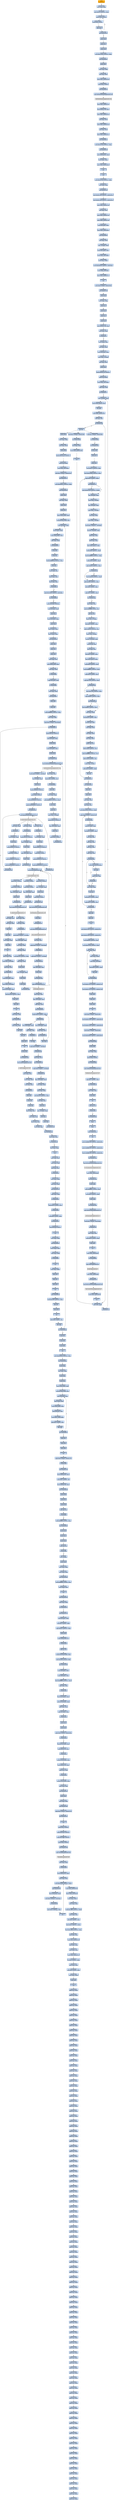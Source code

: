 digraph G {
node[shape=rectangle,style=filled,fillcolor=lightsteelblue,color=lightsteelblue]
bgcolor="transparent"
a0x0041d2fcpushl_ebp[label="start\npushl %ebp",color="lightgrey",fillcolor="orange"];
a0x0041d2fdmovl_esp_ebp[label="0x0041d2fd\nmovl %esp, %ebp"];
a0x0041d2ffmovl_0x16UINT32_ecx[label="0x0041d2ff\nmovl $0x16<UINT32>, %ecx"];
a0x0041d304pushl_0x0UINT8[label="0x0041d304\npushl $0x0<UINT8>"];
a0x0041d306pushl_0x0UINT8[label="0x0041d306\npushl $0x0<UINT8>"];
a0x0041d308decl_ecx[label="0x0041d308\ndecl %ecx"];
a0x0041d309jne_0x0041d304[label="0x0041d309\njne 0x0041d304"];
a0x0041d30bpushl_ebx[label="0x0041d30b\npushl %ebx"];
a0x0041d30cpushl_esi[label="0x0041d30c\npushl %esi"];
a0x0041d30dpushl_edi[label="0x0041d30d\npushl %edi"];
a0x0041d30emovl_0x41c580UINT32_eax[label="0x0041d30e\nmovl $0x41c580<UINT32>, %eax"];
a0x0041d313call_0x00406af8[label="0x0041d313\ncall 0x00406af8"];
a0x00406af8pushl_ebx[label="0x00406af8\npushl %ebx"];
a0x00406af9movl_eax_ebx[label="0x00406af9\nmovl %eax, %ebx"];
a0x00406afbxorl_eax_eax[label="0x00406afb\nxorl %eax, %eax"];
a0x00406afdmovl_eax_0x0041e798[label="0x00406afd\nmovl %eax, 0x0041e798"];
a0x00406b02pushl_0x0UINT8[label="0x00406b02\npushl $0x0<UINT8>"];
a0x00406b04call_0x00406a34[label="0x00406b04\ncall 0x00406a34"];
a0x00406a34jmp_GetModuleHandleA_kernel32_dll[label="0x00406a34\njmp GetModuleHandleA@kernel32.dll"];
GetModuleHandleA_kernel32_dll[label="GetModuleHandleA@kernel32.dll",color="lightgrey",fillcolor="lightgrey"];
a0x00406b09movl_eax_0x004217f8[label="0x00406b09\nmovl %eax, 0x004217f8"];
a0x00406b0emovl_0x004217f8_eax[label="0x00406b0e\nmovl 0x004217f8, %eax"];
a0x00406b13movl_eax_0x0041e7a4[label="0x00406b13\nmovl %eax, 0x0041e7a4"];
a0x00406b18xorl_eax_eax[label="0x00406b18\nxorl %eax, %eax"];
a0x00406b1amovl_eax_0x0041e7a8[label="0x00406b1a\nmovl %eax, 0x0041e7a8"];
a0x00406b1fxorl_eax_eax[label="0x00406b1f\nxorl %eax, %eax"];
a0x00406b21movl_eax_0x0041e7ac[label="0x00406b21\nmovl %eax, 0x0041e7ac"];
a0x00406b26call_0x00406aec[label="0x00406b26\ncall 0x00406aec"];
a0x00406aecmovl_0x41e7a0UINT32_eax[label="0x00406aec\nmovl $0x41e7a0<UINT32>, %eax"];
a0x00406af1call_0x00406450[label="0x00406af1\ncall 0x00406450"];
a0x00406450movl_0x0041e040_edx[label="0x00406450\nmovl 0x0041e040, %edx"];
a0x00406456movl_edx_eax_[label="0x00406456\nmovl %edx, (%eax)"];
a0x00406458movl_eax_0x0041e040[label="0x00406458\nmovl %eax, 0x0041e040"];
a0x0040645dret[label="0x0040645d\nret"];
a0x00406af6ret[label="0x00406af6\nret"];
a0x00406b2bmovl_0x41e7a0UINT32_edx[label="0x00406b2b\nmovl $0x41e7a0<UINT32>, %edx"];
a0x00406b30movl_ebx_eax[label="0x00406b30\nmovl %ebx, %eax"];
a0x00406b32call_0x004047e8[label="0x00406b32\ncall 0x004047e8"];
a0x004047e8movl_0x401198UINT32_0x0041f014[label="0x004047e8\nmovl $0x401198<UINT32>, 0x0041f014"];
a0x004047f2movl_0x4011a8UINT32_0x0041f018[label="0x004047f2\nmovl $0x4011a8<UINT32>, 0x0041f018"];
a0x004047fcmovl_eax_0x004217d0[label="0x004047fc\nmovl %eax, 0x004217d0"];
a0x00404801xorl_eax_eax[label="0x00404801\nxorl %eax, %eax"];
a0x00404803movl_eax_0x004217d4[label="0x00404803\nmovl %eax, 0x004217d4"];
a0x00404808movl_edx_0x004217d8[label="0x00404808\nmovl %edx, 0x004217d8"];
a0x0040480emovl_0x4edx__eax[label="0x0040480e\nmovl 0x4(%edx), %eax"];
a0x00404811movl_eax_0x0041f030[label="0x00404811\nmovl %eax, 0x0041f030"];
a0x00404816call_0x004046d4[label="0x00404816\ncall 0x004046d4"];
a0x004046d4xorl_edx_edx[label="0x004046d4\nxorl %edx, %edx"];
a0x004046d6leal__12ebp__eax[label="0x004046d6\nleal -12(%ebp), %eax"];
a0x004046d9movl_fs_edx__ecx[label="0x004046d9\nmovl %fs:(%edx), %ecx"];
a0x004046dcmovl_eax_fs_edx_[label="0x004046dc\nmovl %eax, %fs:(%edx)"];
a0x004046dfmovl_ecx_eax_[label="0x004046df\nmovl %ecx, (%eax)"];
a0x004046e1movl_0x404634UINT32_0x4eax_[label="0x004046e1\nmovl $0x404634<UINT32>, 0x4(%eax)"];
a0x004046e8movl_ebp_0x8eax_[label="0x004046e8\nmovl %ebp, 0x8(%eax)"];
a0x004046ebmovl_eax_0x004217cc[label="0x004046eb\nmovl %eax, 0x004217cc"];
a0x004046f0ret[label="0x004046f0\nret"];
a0x0040481bmovb_0x0UINT8_0x0041f038[label="0x0040481b\nmovb $0x0<UINT8>, 0x0041f038"];
a0x00404822call_0x00404780[label="0x00404822\ncall 0x00404780"];
a0x00404780pushl_ebp[label="0x00404780\npushl %ebp"];
a0x00404781movl_esp_ebp[label="0x00404781\nmovl %esp, %ebp"];
a0x00404783pushl_ecx[label="0x00404783\npushl %ecx"];
a0x00404784pushl_ebx[label="0x00404784\npushl %ebx"];
a0x00404785pushl_esi[label="0x00404785\npushl %esi"];
a0x00404786pushl_edi[label="0x00404786\npushl %edi"];
a0x00404787movl_0x004217d0_eax[label="0x00404787\nmovl 0x004217d0, %eax"];
a0x0040478ctestl_eax_eax[label="0x0040478c\ntestl %eax, %eax"];
a0x0040478eje_0x004047e1[label="0x0040478e\nje 0x004047e1"];
a0x00404790movl_eax__edi[label="0x00404790\nmovl (%eax), %edi"];
a0x00404792xorl_ebx_ebx[label="0x00404792\nxorl %ebx, %ebx"];
a0x00404794movl_0x4eax__eax[label="0x00404794\nmovl 0x4(%eax), %eax"];
a0x00404797movl_eax__4ebp_[label="0x00404797\nmovl %eax, -4(%ebp)"];
a0x0040479axorl_eax_eax[label="0x0040479a\nxorl %eax, %eax"];
a0x0040479cpushl_ebp[label="0x0040479c\npushl %ebp"];
a0x0040479dpushl_0x4047cdUINT32[label="0x0040479d\npushl $0x4047cd<UINT32>"];
a0x004047a2pushl_fs_eax_[label="0x004047a2\npushl %fs:(%eax)"];
a0x004047a5movl_esp_fs_eax_[label="0x004047a5\nmovl %esp, %fs:(%eax)"];
a0x004047a8cmpl_ebx_edi[label="0x004047a8\ncmpl %ebx, %edi"];
a0x004047aajle_0x004047c3[label="0x004047aa\njle 0x004047c3"];
a0x004047acmovl__4ebp__eax[label="0x004047ac\nmovl -4(%ebp), %eax"];
a0x004047afmovl_eaxebx8__esi[label="0x004047af\nmovl (%eax,%ebx,8), %esi"];
a0x004047b2incl_ebx[label="0x004047b2\nincl %ebx"];
a0x004047b3movl_ebx_0x004217d4[label="0x004047b3\nmovl %ebx, 0x004217d4"];
a0x004047b9testl_esi_esi[label="0x004047b9\ntestl %esi, %esi"];
a0x004047bbje_0x004047bf[label="0x004047bb\nje 0x004047bf"];
a0x004047bfcmpl_ebx_edi[label="0x004047bf\ncmpl %ebx, %edi"];
a0x004047c1jg_0x004047ac[label="0x004047c1\njg 0x004047ac"];
a0x004047bdcall_esi[label="0x004047bd\ncall %esi"];
a0x0041d000subl_0x1UINT8_0x0041f5b8[label="0x0041d000\nsubl $0x1<UINT8>, 0x0041f5b8"];
a0x0041d007jae_0x0041d094[label="0x0041d007\njae 0x0041d094"];
a0x0041d00dcall_0x00402c00[label="0x0041d00d\ncall 0x00402c00"];
a0x00402c00pushl_ebx[label="0x00402c00\npushl %ebx"];
a0x00402c01pushl_esi[label="0x00402c01\npushl %esi"];
a0x00402c02pushl_edi[label="0x00402c02\npushl %edi"];
a0x00402c03movl_0x37UINT32_esi[label="0x00402c03\nmovl $0x37<UINT32>, %esi"];
a0x00402c08movl_0x41e068UINT32_ebx[label="0x00402c08\nmovl $0x41e068<UINT32>, %ebx"];
a0x00402c0dcmpl_0x0UINT8_ebx_[label="0x00402c0d\ncmpl $0x0<UINT8>, (%ebx)"];
a0x00402c10jne_0x00402c18[label="0x00402c10\njne 0x00402c18"];
a0x00402c18leal__28ebx__eax[label="0x00402c18\nleal -28(%ebx), %eax"];
a0x00402c1bmovl_eax__8ebx_[label="0x00402c1b\nmovl %eax, -8(%ebx)"];
a0x00402c1eleal__28ebx__eax[label="0x00402c1e\nleal -28(%ebx), %eax"];
a0x00402c21movl_eax__24ebx_[label="0x00402c21\nmovl %eax, -24(%ebx)"];
a0x00402c24xorl_eax_eax[label="0x00402c24\nxorl %eax, %eax"];
a0x00402c26movl_eax__16ebx_[label="0x00402c26\nmovl %eax, -16(%ebx)"];
a0x00402c29movl_0x1UINT32__20ebx_[label="0x00402c29\nmovl $0x1<UINT32>, -20(%ebx)"];
a0x00402c30movzwl__26ebx__eax[label="0x00402c30\nmovzwl -26(%ebx), %eax"];
a0x00402c34addl_eax_eax[label="0x00402c34\naddl %eax, %eax"];
a0x00402c36addl_eax_eax[label="0x00402c36\naddl %eax, %eax"];
a0x00402c38leal_eaxeax2__eax[label="0x00402c38\nleal (%eax,%eax,2), %eax"];
a0x00402c3baddl_0xefUINT32_eax[label="0x00402c3b\naddl $0xef<UINT32>, %eax"];
a0x00402c40andl_0xffffff00UINT32_eax[label="0x00402c40\nandl $0xffffff00<UINT32>, %eax"];
a0x00402c45addl_0x30UINT8_eax[label="0x00402c45\naddl $0x30<UINT8>, %eax"];
a0x00402c48cmpl_0xb30UINT32_eax[label="0x00402c48\ncmpl $0xb30<UINT32>, %eax"];
a0x00402c4djae_0x00402c54[label="0x00402c4d\njae 0x00402c54"];
a0x00402c4fmovl_0xb30UINT32_eax[label="0x00402c4f\nmovl $0xb30<UINT32>, %eax"];
a0x00402c54addl_0x4d0UINT32_eax[label="0x00402c54\naddl $0x4d0<UINT32>, %eax"];
a0x00402c59shrl_0xdUINT8_eax[label="0x00402c59\nshrl $0xd<UINT8>, %eax"];
a0x00402c5ccmpl_0x7UINT8_eax[label="0x00402c5c\ncmpl $0x7<UINT8>, %eax"];
a0x00402c5fjbe_0x00402c66[label="0x00402c5f\njbe 0x00402c66"];
a0x00402c66movl_eax_ecx[label="0x00402c66\nmovl %eax, %ecx"];
a0x00402c68movb_0xffffffffUINT8_dl[label="0x00402c68\nmovb $0xffffffff<UINT8>, %dl"];
a0x00402c6ashlb_cl_dl[label="0x00402c6a\nshlb %cl, %dl"];
a0x00402c6cmovb_dl__27ebx_[label="0x00402c6c\nmovb %dl, -27(%ebx)"];
a0x00402c6fshll_0xdUINT8_eax[label="0x00402c6f\nshll $0xd<UINT8>, %eax"];
a0x00402c72addw_0xb30UINT16_ax[label="0x00402c72\naddw $0xb30<UINT16>, %ax"];
a0x00402c76movw_ax__4ebx_[label="0x00402c76\nmovw %ax, -4(%ebx)"];
a0x00402c7amovzwl__26ebx__edi[label="0x00402c7a\nmovzwl -26(%ebx), %edi"];
a0x00402c7emovzwl_di_eax[label="0x00402c7e\nmovzwl %di, %eax"];
a0x00402c81movl_eax_ecx[label="0x00402c81\nmovl %eax, %ecx"];
a0x00402c83shll_0x4UINT8_ecx[label="0x00402c83\nshll $0x4<UINT8>, %ecx"];
a0x00402c86leal_ecxecx2__ecx[label="0x00402c86\nleal (%ecx,%ecx,2), %ecx"];
a0x00402c89addl_0xefUINT32_ecx[label="0x00402c89\naddl $0xef<UINT32>, %ecx"];
a0x00402c8fandl_0xffffff00UINT32_ecx[label="0x00402c8f\nandl $0xffffff00<UINT32>, %ecx"];
a0x00402c95addl_0x30UINT8_ecx[label="0x00402c95\naddl $0x30<UINT8>, %ecx"];
a0x00402c98cmpl_0x7330UINT32_ecx[label="0x00402c98\ncmpl $0x7330<UINT32>, %ecx"];
a0x00402c9ejae_0x00402ca5[label="0x00402c9e\njae 0x00402ca5"];
a0x00402ca0movl_0x7330UINT32_ecx[label="0x00402ca0\nmovl $0x7330<UINT32>, %ecx"];
a0x00402ca5cmpl_0xff30UINT32_ecx[label="0x00402ca5\ncmpl $0xff30<UINT32>, %ecx"];
a0x00402cabjbe_0x00402cb2[label="0x00402cab\njbe 0x00402cb2"];
a0x00402cb2movl_ecx_eax[label="0x00402cb2\nmovl %ecx, %eax"];
a0x00402cb4subl_0x20UINT8_eax[label="0x00402cb4\nsubl $0x20<UINT8>, %eax"];
a0x00402cb7movzwl_di_edx[label="0x00402cb7\nmovzwl %di, %edx"];
a0x00402cbamovl_edx_ecx[label="0x00402cba\nmovl %edx, %ecx"];
a0x00402cbcxorl_edx_edx[label="0x00402cbc\nxorl %edx, %edx"];
a0x00402cbedivl_ecx_eax[label="0x00402cbe\ndivl %ecx, %eax"];
a0x00402cc0imulw_di_ax[label="0x00402cc0\nimulw %di, %ax"];
a0x00402cc3addw_0xefUINT16_ax[label="0x00402cc3\naddw $0xef<UINT16>, %ax"];
a0x00402cc7andw_0xffffff00UINT16_ax[label="0x00402cc7\nandw $0xffffff00<UINT16>, %ax"];
a0x00402ccbaddw_0x30UINT8_ax[label="0x00402ccb\naddw $0x30<UINT8>, %ax"];
a0x00402ccfmovw_ax__2ebx_[label="0x00402ccf\nmovw %ax, -2(%ebx)"];
a0x00402cd3addl_0x20UINT8_ebx[label="0x00402cd3\naddl $0x20<UINT8>, %ebx"];
a0x00402cd6decl_esi[label="0x00402cd6\ndecl %esi"];
a0x00402cd7jne_0x00402c0d[label="0x00402cd7\njne 0x00402c0d"];
a0x00402c12movl_0x4014c4UINT32_ebx_[label="0x00402c12\nmovl $0x4014c4<UINT32>, (%ebx)"];
a0x00402cadmovl_0xff30UINT32_ecx[label="0x00402cad\nmovl $0xff30<UINT32>, %ecx"];
a0x00402cddcall_0x00402bbc[label="0x00402cdd\ncall 0x00402bbc"];
a0x00402bbcpushl_esi[label="0x00402bbc\npushl %esi"];
a0x00402bbdpushl_edi[label="0x00402bbd\npushl %edi"];
a0x00402bbexorl_eax_eax[label="0x00402bbe\nxorl %eax, %eax"];
a0x00402bc0xorl_esi_esi[label="0x00402bc0\nxorl %esi, %esi"];
a0x00402bc2movl_0x41e04eUINT32_edx[label="0x00402bc2\nmovl $0x41e04e<UINT32>, %edx"];
a0x00402bc7cmpb_0x0UINT8_0x0041f706[label="0x00402bc7\ncmpb $0x0<UINT8>, 0x0041f706"];
a0x00402bceje_0x00402bd5[label="0x00402bce\nje 0x00402bd5"];
a0x00402bd5movzwl_edx__edi[label="0x00402bd5\nmovzwl (%edx), %edi"];
a0x00402bd8shrl_0x3UINT8_edi[label="0x00402bd8\nshrl $0x3<UINT8>, %edi"];
a0x00402bdbmovl_esi_ecx[label="0x00402bdb\nmovl %esi, %ecx"];
a0x00402bddaddl_ecx_ecx[label="0x00402bdd\naddl %ecx, %ecx"];
a0x00402bdfaddl_ecx_ecx[label="0x00402bdf\naddl %ecx, %ecx"];
a0x00402be1cmpl_eax_edi[label="0x00402be1\ncmpl %eax, %edi"];
a0x00402be3jbe_0x00402bf0[label="0x00402be3\njbe 0x00402bf0"];
a0x00402be5movb_cl_0x41f5c0eax_[label="0x00402be5\nmovb %cl, 0x41f5c0(%eax)"];
a0x00402bebincl_eax[label="0x00402beb\nincl %eax"];
a0x00402beccmpl_eax_edi[label="0x00402bec\ncmpl %eax, %edi"];
a0x00402beeja_0x00402be5[label="0x00402bee\nja 0x00402be5"];
a0x00402bf0movl_edi_eax[label="0x00402bf0\nmovl %edi, %eax"];
a0x00402bf2incl_esi[label="0x00402bf2\nincl %esi"];
a0x00402bf3addl_0x20UINT8_edx[label="0x00402bf3\naddl $0x20<UINT8>, %edx"];
a0x00402bf6cmpl_0x37UINT8_esi[label="0x00402bf6\ncmpl $0x37<UINT8>, %esi"];
a0x00402bf9jne_0x00402bc7[label="0x00402bf9\njne 0x00402bc7"];
a0x00402bfbpopl_edi[label="0x00402bfb\npopl %edi"];
a0x00402bfcpopl_esi[label="0x00402bfc\npopl %esi"];
a0x00402bfdret[label="0x00402bfd\nret"];
a0x00402ce2movl_0x41f708UINT32_0x0041f708[label="0x00402ce2\nmovl $0x41f708<UINT32>, 0x0041f708"];
a0x00402cecmovl_0x41f708UINT32_0x0041f70c[label="0x00402cec\nmovl $0x41f708<UINT32>, 0x0041f70c"];
a0x00402cf6movl_0x400UINT32_esi[label="0x00402cf6\nmovl $0x400<UINT32>, %esi"];
a0x00402cfbmovl_0x41f7a8UINT32_edx[label="0x00402cfb\nmovl $0x41f7a8<UINT32>, %edx"];
a0x00402d00movl_edx_eax[label="0x00402d00\nmovl %edx, %eax"];
a0x00402d02movl_eax_eax_[label="0x00402d02\nmovl %eax, (%eax)"];
a0x00402d04movl_eax_0x4eax_[label="0x00402d04\nmovl %eax, 0x4(%eax)"];
a0x00402d07addl_0x8UINT8_edx[label="0x00402d07\naddl $0x8<UINT8>, %edx"];
a0x00402d0adecl_esi[label="0x00402d0a\ndecl %esi"];
a0x00402d0bjne_0x00402d00[label="0x00402d0b\njne 0x00402d00"];
a0x00402d0dmovl_0x4217acUINT32_0x004217ac[label="0x00402d0d\nmovl $0x4217ac<UINT32>, 0x004217ac"];
a0x00402d17movl_0x4217acUINT32_0x004217b0[label="0x00402d17\nmovl $0x4217ac<UINT32>, 0x004217b0"];
a0x00402d21popl_edi[label="0x00402d21\npopl %edi"];
a0x00402d22popl_esi[label="0x00402d22\npopl %esi"];
a0x00402d23popl_ebx[label="0x00402d23\npopl %ebx"];
a0x00402d24ret[label="0x00402d24\nret"];
a0x0041d012movb_0x2UINT8_0x0041e00c[label="0x0041d012\nmovb $0x2<UINT8>, 0x0041e00c"];
a0x0041d019movl_0x401198UINT32_0x0041f014[label="0x0041d019\nmovl $0x401198<UINT32>, 0x0041f014"];
a0x0041d023movl_0x4011a8UINT32_0x0041f018[label="0x0041d023\nmovl $0x4011a8<UINT32>, 0x0041f018"];
a0x0041d02dmovb_0x2UINT8_0x0041f04e[label="0x0041d02d\nmovb $0x2<UINT8>, 0x0041f04e"];
a0x0041d034movl_0x4059f4UINT32_0x0041f000[label="0x0041d034\nmovl $0x4059f4<UINT32>, 0x0041f000"];
a0x0041d03ecall_0x00403b98[label="0x0041d03e\ncall 0x00403b98"];
a0x00403b98pushl_ebx[label="0x00403b98\npushl %ebx"];
a0x00403b99xorl_ebx_ebx[label="0x00403b99\nxorl %ebx, %ebx"];
a0x00403b9bpushl_0x0UINT8[label="0x00403b9b\npushl $0x0<UINT8>"];
a0x00403b9dcall_0x00403b90[label="0x00403b9d\ncall 0x00403b90"];
a0x00403b90jmp_GetKeyboardType_user32_dll[label="0x00403b90\njmp GetKeyboardType@user32.dll"];
GetKeyboardType_user32_dll[label="GetKeyboardType@user32.dll",color="lightgrey",fillcolor="lightgrey"];
a0x00403ba2cmpl_0x7UINT8_eax[label="0x00403ba2\ncmpl $0x7<UINT8>, %eax"];
a0x00403ba5jne_0x00403bc3[label="0x00403ba5\njne 0x00403bc3"];
a0x00403bc3movl_ebx_eax[label="0x00403bc3\nmovl %ebx, %eax"];
a0x00403bc5popl_ebx[label="0x00403bc5\npopl %ebx"];
a0x00403bc6ret[label="0x00403bc6\nret"];
a0x0041d043testb_al_al[label="0x0041d043\ntestb %al, %al"];
a0x0041d045je_0x0041d04c[label="0x0041d045\nje 0x0041d04c"];
a0x0041d04ccall_0x00403c8c[label="0x0041d04c\ncall 0x00403c8c"];
a0x00403c8cfninit_[label="0x00403c8c\nfninit "];
a0x00403c8efwait_[label="0x00403c8e\nfwait "];
a0x00403c8ffldcw_0x0041e024[label="0x00403c8f\nfldcw 0x0041e024"];
a0x00403c95ret[label="0x00403c95\nret"];
a0x0041d051movw_0xffffd7b0UINT16_0x0041f054[label="0x0041d051\nmovw $0xffffd7b0<UINT16>, 0x0041f054"];
a0x0041d05amovw_0xffffd7b0UINT16_0x0041f220[label="0x0041d05a\nmovw $0xffffd7b0<UINT16>, 0x0041f220"];
a0x0041d063movw_0xffffd7b0UINT16_0x0041f3ec[label="0x0041d063\nmovw $0xffffd7b0<UINT16>, 0x0041f3ec"];
a0x0041d06ccall_0x00401210[label="0x0041d06c\ncall 0x00401210"];
a0x00401210jmp_GetCommandLineA_kernel32_dll[label="0x00401210\njmp GetCommandLineA@kernel32.dll"];
GetCommandLineA_kernel32_dll[label="GetCommandLineA@kernel32.dll",color="lightgrey",fillcolor="lightgrey"];
a0x0041d071movl_eax_0x0041f040[label="0x0041d071\nmovl %eax, 0x0041f040"];
a0x0041d076call_0x004012e0[label="0x0041d076\ncall 0x004012e0"];
a0x004012e0pushl_ebx[label="0x004012e0\npushl %ebx"];
a0x004012e1addl_0xffffffbcUINT8_esp[label="0x004012e1\naddl $0xffffffbc<UINT8>, %esp"];
a0x004012e4movl_0xaUINT32_ebx[label="0x004012e4\nmovl $0xa<UINT32>, %ebx"];
a0x004012e9pushl_esp[label="0x004012e9\npushl %esp"];
a0x004012eacall_0x00401240[label="0x004012ea\ncall 0x00401240"];
a0x00401240jmp_GetStartupInfoA_kernel32_dll[label="0x00401240\njmp GetStartupInfoA@kernel32.dll"];
GetStartupInfoA_kernel32_dll[label="GetStartupInfoA@kernel32.dll",color="lightgrey",fillcolor="lightgrey"];
a0x004012eftestb_0x1UINT8_0x2cesp_[label="0x004012ef\ntestb $0x1<UINT8>, 0x2c(%esp)"];
a0x004012f4je_0x004012fb[label="0x004012f4\nje 0x004012fb"];
a0x004012fbmovl_ebx_eax[label="0x004012fb\nmovl %ebx, %eax"];
a0x004012fdaddl_0x44UINT8_esp[label="0x004012fd\naddl $0x44<UINT8>, %esp"];
a0x00401300popl_ebx[label="0x00401300\npopl %ebx"];
a0x00401301ret[label="0x00401301\nret"];
a0x0041d07bmovl_eax_0x0041f03c[label="0x0041d07b\nmovl %eax, 0x0041f03c"];
a0x0041d080call_0x004069cc[label="0x0041d080\ncall 0x004069cc"];
a0x004069ccjmp_GetACP_kernel32_dll[label="0x004069cc\njmp GetACP@kernel32.dll"];
GetACP_kernel32_dll[label="GetACP@kernel32.dll",color="lightgrey",fillcolor="lightgrey"];
a0x0041d085movl_eax_0x0041f5bc[label="0x0041d085\nmovl %eax, 0x0041f5bc"];
a0x0041d08acall_0x004012c8[label="0x0041d08a\ncall 0x004012c8"];
a0x004012c8jmp_GetCurrentThreadId_kernel32_dll[label="0x004012c8\njmp GetCurrentThreadId@kernel32.dll"];
GetCurrentThreadId_kernel32_dll[label="GetCurrentThreadId@kernel32.dll",color="lightgrey",fillcolor="lightgrey"];
a0x0041d08fmovl_eax_0x0041f034[label="0x0041d08f\nmovl %eax, 0x0041f034"];
a0x0041d094ret[label="0x0041d094\nret"];
a0x0041d098subl_0x1UINT8_0x00421800[label="0x0041d098\nsubl $0x1<UINT8>, 0x00421800"];
a0x0041d09fjae_0x0041d0a8[label="0x0041d09f\njae 0x0041d0a8"];
a0x0041d0a1xorl_eax_eax[label="0x0041d0a1\nxorl %eax, %eax"];
a0x0041d0a3movl_eax_0x00421804[label="0x0041d0a3\nmovl %eax, 0x00421804"];
a0x0041d0a8ret[label="0x0041d0a8\nret"];
a0x0041d0acpushl_ebp[label="0x0041d0ac\npushl %ebp"];
a0x0041d0admovl_esp_ebp[label="0x0041d0ad\nmovl %esp, %ebp"];
a0x0041d0afxorl_eax_eax[label="0x0041d0af\nxorl %eax, %eax"];
a0x0041d0b1pushl_ebp[label="0x0041d0b1\npushl %ebp"];
a0x0041d0b2pushl_0x41d11eUINT32[label="0x0041d0b2\npushl $0x41d11e<UINT32>"];
a0x0041d0b7pushl_fs_eax_[label="0x0041d0b7\npushl %fs:(%eax)"];
a0x0041d0bamovl_esp_fs_eax_[label="0x0041d0ba\nmovl %esp, %fs:(%eax)"];
a0x0041d0bdsubl_0x1UINT8_0x0042195c[label="0x0041d0bd\nsubl $0x1<UINT8>, 0x0042195c"];
a0x0041d0c4jae_0x0041d110[label="0x0041d0c4\njae 0x0041d110"];
a0x0041d0c6movl_0x40d4c4UINT32_eax[label="0x0041d0c6\nmovl $0x40d4c4<UINT32>, %eax"];
a0x0041d0cbcall_0x00404828[label="0x0041d0cb\ncall 0x00404828"];
a0x00404828pushl_ebx[label="0x00404828\npushl %ebx"];
a0x00404829xorl_ebx_ebx[label="0x00404829\nxorl %ebx, %ebx"];
a0x0040482bpushl_edi[label="0x0040482b\npushl %edi"];
a0x0040482cpushl_esi[label="0x0040482c\npushl %esi"];
a0x0040482dmovl_eaxebx__edi[label="0x0040482d\nmovl (%eax,%ebx), %edi"];
a0x00404830leal_0x4eaxebx__esi[label="0x00404830\nleal 0x4(%eax,%ebx), %esi"];
a0x00404834movl_0x4esi__eax[label="0x00404834\nmovl 0x4(%esi), %eax"];
a0x00404837movl_esi__edx[label="0x00404837\nmovl (%esi), %edx"];
a0x00404839movl_eaxebx__eax[label="0x00404839\nmovl (%eax,%ebx), %eax"];
a0x0040483caddl_ebx_edx[label="0x0040483c\naddl %ebx, %edx"];
a0x0040483ecall_0x00406974[label="0x0040483e\ncall 0x00406974"];
a0x00406974pushl_ebx[label="0x00406974\npushl %ebx"];
a0x00406975pushl_esi[label="0x00406975\npushl %esi"];
a0x00406976addl_0xfffff004UINT32_esp[label="0x00406976\naddl $0xfffff004<UINT32>, %esp"];
a0x0040697cpushl_eax[label="0x0040697c\npushl %eax"];
a0x0040697dmovl_edx_esi[label="0x0040697d\nmovl %edx, %esi"];
a0x0040697fmovl_eax_ebx[label="0x0040697f\nmovl %eax, %ebx"];
a0x00406981testl_ebx_ebx[label="0x00406981\ntestl %ebx, %ebx"];
a0x00406983je_0x004069c2[label="0x00406983\nje 0x004069c2"];
a0x00406985cmpl_0x10000UINT32_0x4ebx_[label="0x00406985\ncmpl $0x10000<UINT32>, 0x4(%ebx)"];
a0x0040698cjnl_0x004069b8[label="0x0040698c\njnl 0x004069b8"];
a0x0040698epushl_0x1000UINT32[label="0x0040698e\npushl $0x1000<UINT32>"];
a0x00406993leal_0x4esp__eax[label="0x00406993\nleal 0x4(%esp), %eax"];
a0x00406997pushl_eax[label="0x00406997\npushl %eax"];
a0x00406998movl_0x4ebx__eax[label="0x00406998\nmovl 0x4(%ebx), %eax"];
a0x0040699bpushl_eax[label="0x0040699b\npushl %eax"];
a0x0040699cmovl_ebx__eax[label="0x0040699c\nmovl (%ebx), %eax"];
a0x0040699emovl_eax__eax[label="0x0040699e\nmovl (%eax), %eax"];
a0x004069a0call_0x00405ed4[label="0x004069a0\ncall 0x00405ed4"];
a0x00405ed4pushl_ebx[label="0x00405ed4\npushl %ebx"];
a0x00405ed5pushl_esi[label="0x00405ed5\npushl %esi"];
a0x00405ed6pushl_edi[label="0x00405ed6\npushl %edi"];
a0x00405ed7movl_eax_esi[label="0x00405ed7\nmovl %eax, %esi"];
a0x00405ed9movl_0x0041e040_ebx[label="0x00405ed9\nmovl 0x0041e040, %ebx"];
a0x00405edftestl_ebx_ebx[label="0x00405edf\ntestl %ebx, %ebx"];
a0x00405ee1je_0x00405f03[label="0x00405ee1\nje 0x00405f03"];
a0x00405ee3cmpl_0x4ebx__esi[label="0x00405ee3\ncmpl 0x4(%ebx), %esi"];
a0x00405ee6je_0x00405ef2[label="0x00405ee6\nje 0x00405ef2"];
a0x00405ef2movl_ebx_eax[label="0x00405ef2\nmovl %ebx, %eax"];
a0x00405ef4call_0x00405e8c[label="0x00405ef4\ncall 0x00405e8c"];
a0x00405e8cpushl_ebx[label="0x00405e8c\npushl %ebx"];
a0x00405e8dpushl_esi[label="0x00405e8d\npushl %esi"];
a0x00405e8eaddl_0xfffffef8UINT32_esp[label="0x00405e8e\naddl $0xfffffef8<UINT32>, %esp"];
a0x00405e94movl_eax_ebx[label="0x00405e94\nmovl %eax, %ebx"];
a0x00405e96cmpl_0x0UINT8_0x10ebx_[label="0x00405e96\ncmpl $0x0<UINT8>, 0x10(%ebx)"];
a0x00405e9ajne_0x00405ec7[label="0x00405e9a\njne 0x00405ec7"];
a0x00405e9cpushl_0x105UINT32[label="0x00405e9c\npushl $0x105<UINT32>"];
a0x00405ea1leal_0x4esp__eax[label="0x00405ea1\nleal 0x4(%esp), %eax"];
a0x00405ea5pushl_eax[label="0x00405ea5\npushl %eax"];
a0x00405ea6movl_0x4ebx__eax[label="0x00405ea6\nmovl 0x4(%ebx), %eax"];
a0x00405ea9pushl_eax[label="0x00405ea9\npushl %eax"];
a0x00405eaacall_0x00401228[label="0x00405eaa\ncall 0x00401228"];
a0x00401228jmp_GetModuleFileNameA_kernel32_dll[label="0x00401228\njmp GetModuleFileNameA@kernel32.dll"];
GetModuleFileNameA_kernel32_dll[label="GetModuleFileNameA@kernel32.dll",color="lightgrey",fillcolor="lightgrey"];
a0x00405eafmovl_esp_eax[label="0x00405eaf\nmovl %esp, %eax"];
a0x00405eb1movb_0x1UINT8_dl[label="0x00405eb1\nmovb $0x1<UINT8>, %dl"];
a0x00405eb3call_0x004060f0[label="0x00405eb3\ncall 0x004060f0"];
a0x004060f0pushl_ebp[label="0x004060f0\npushl %ebp"];
a0x004060f1movl_esp_ebp[label="0x004060f1\nmovl %esp, %ebp"];
a0x004060f3addl_0xfffffee0UINT32_esp[label="0x004060f3\naddl $0xfffffee0<UINT32>, %esp"];
a0x004060f9pushl_ebx[label="0x004060f9\npushl %ebx"];
a0x004060fapushl_esi[label="0x004060fa\npushl %esi"];
a0x004060fbmovl_eax__4ebp_[label="0x004060fb\nmovl %eax, -4(%ebp)"];
a0x004060fepushl_0x105UINT32[label="0x004060fe\npushl $0x105<UINT32>"];
a0x00406103leal__285ebp__eax[label="0x00406103\nleal -285(%ebp), %eax"];
a0x00406109pushl_eax[label="0x00406109\npushl %eax"];
a0x0040610apushl_0x0UINT8[label="0x0040610a\npushl $0x0<UINT8>"];
a0x0040610ccall_0x00401228[label="0x0040610c\ncall 0x00401228"];
a0x00406111movb_0x0UINT8__18ebp_[label="0x00406111\nmovb $0x0<UINT8>, -18(%ebp)"];
a0x00406115leal__8ebp__eax[label="0x00406115\nleal -8(%ebp), %eax"];
a0x00406118pushl_eax[label="0x00406118\npushl %eax"];
a0x00406119pushl_0xf0019UINT32[label="0x00406119\npushl $0xf0019<UINT32>"];
a0x0040611epushl_0x0UINT8[label="0x0040611e\npushl $0x0<UINT8>"];
a0x00406120pushl_0x406320UINT32[label="0x00406120\npushl $0x406320<UINT32>"];
a0x00406125pushl_0x80000001UINT32[label="0x00406125\npushl $0x80000001<UINT32>"];
a0x0040612acall_0x00401280[label="0x0040612a\ncall 0x00401280"];
a0x00401280jmp_RegOpenKeyExA_advapi32_dll[label="0x00401280\njmp RegOpenKeyExA@advapi32.dll"];
RegOpenKeyExA_advapi32_dll[label="RegOpenKeyExA@advapi32.dll",color="lightgrey",fillcolor="lightgrey"];
a0x0040612ftestl_eax_eax[label="0x0040612f\ntestl %eax, %eax"];
a0x00406131je_0x00406173[label="0x00406131\nje 0x00406173"];
a0x00406133leal__8ebp__eax[label="0x00406133\nleal -8(%ebp), %eax"];
a0x00406136pushl_eax[label="0x00406136\npushl %eax"];
a0x00406137pushl_0xf0019UINT32[label="0x00406137\npushl $0xf0019<UINT32>"];
a0x0040613cpushl_0x0UINT8[label="0x0040613c\npushl $0x0<UINT8>"];
a0x0040613epushl_0x406320UINT32[label="0x0040613e\npushl $0x406320<UINT32>"];
a0x00406143pushl_0x80000002UINT32[label="0x00406143\npushl $0x80000002<UINT32>"];
a0x00406148call_0x00401280[label="0x00406148\ncall 0x00401280"];
a0x0040614dtestl_eax_eax[label="0x0040614d\ntestl %eax, %eax"];
a0x0040614fje_0x00406173[label="0x0040614f\nje 0x00406173"];
a0x00406151leal__8ebp__eax[label="0x00406151\nleal -8(%ebp), %eax"];
a0x00406154pushl_eax[label="0x00406154\npushl %eax"];
a0x00406155pushl_0xf0019UINT32[label="0x00406155\npushl $0xf0019<UINT32>"];
a0x0040615apushl_0x0UINT8[label="0x0040615a\npushl $0x0<UINT8>"];
a0x0040615cpushl_0x40633cUINT32[label="0x0040615c\npushl $0x40633c<UINT32>"];
a0x00406161pushl_0x80000001UINT32[label="0x00406161\npushl $0x80000001<UINT32>"];
a0x00406166call_0x00401280[label="0x00406166\ncall 0x00401280"];
a0x0040616btestl_eax_eax[label="0x0040616b\ntestl %eax, %eax"];
a0x0040616djne_0x004061fc[label="0x0040616d\njne 0x004061fc"];
a0x004061fcpushl_0x105UINT32[label="0x004061fc\npushl $0x105<UINT32>"];
a0x00406201movl__4ebp__eax[label="0x00406201\nmovl -4(%ebp), %eax"];
a0x00406204pushl_eax[label="0x00406204\npushl %eax"];
a0x00406205leal__285ebp__eax[label="0x00406205\nleal -285(%ebp), %eax"];
a0x0040620bpushl_eax[label="0x0040620b\npushl %eax"];
a0x0040620ccall_0x00401260[label="0x0040620c\ncall 0x00401260"];
a0x00401260jmp_lstrcpynA_kernel32_dll[label="0x00401260\njmp lstrcpynA@kernel32.dll"];
lstrcpynA_kernel32_dll[label="lstrcpynA@kernel32.dll",color="lightgrey",fillcolor="lightgrey"];
a0x00406211pushl_0x5UINT8[label="0x00406211\npushl $0x5<UINT8>"];
a0x00406213leal__13ebp__eax[label="0x00406213\nleal -13(%ebp), %eax"];
a0x00406216pushl_eax[label="0x00406216\npushl %eax"];
a0x00406217pushl_0x3UINT8[label="0x00406217\npushl $0x3<UINT8>"];
a0x00406219call_0x00401248[label="0x00406219\ncall 0x00401248"];
a0x00401248jmp_GetThreadLocale_kernel32_dll[label="0x00401248\njmp GetThreadLocale@kernel32.dll"];
GetThreadLocale_kernel32_dll[label="GetThreadLocale@kernel32.dll",color="lightgrey",fillcolor="lightgrey"];
a0x0040621epushl_eax[label="0x0040621e\npushl %eax"];
a0x0040621fcall_0x00401220[label="0x0040621f\ncall 0x00401220"];
a0x00401220jmp_GetLocaleInfoA_kernel32_dll[label="0x00401220\njmp GetLocaleInfoA@kernel32.dll"];
GetLocaleInfoA_kernel32_dll[label="GetLocaleInfoA@kernel32.dll",color="lightgrey",fillcolor="lightgrey"];
a0x00406224xorl_esi_esi[label="0x00406224\nxorl %esi, %esi"];
a0x00406226cmpb_0x0UINT8__285ebp_[label="0x00406226\ncmpb $0x0<UINT8>, -285(%ebp)"];
a0x0040622dje_0x00406316[label="0x0040622d\nje 0x00406316"];
a0x00406233cmpb_0x0UINT8__13ebp_[label="0x00406233\ncmpb $0x0<UINT8>, -13(%ebp)"];
a0x00406237jne_0x00406243[label="0x00406237\njne 0x00406243"];
a0x00406243leal__285ebp__eax[label="0x00406243\nleal -285(%ebp), %eax"];
a0x00406249pushl_eax[label="0x00406249\npushl %eax"];
a0x0040624acall_0x00401268[label="0x0040624a\ncall 0x00401268"];
a0x00401268jmp_lstrlenA_kernel32_dll[label="0x00401268\njmp lstrlenA@kernel32.dll"];
lstrlenA_kernel32_dll[label="lstrlenA@kernel32.dll",color="lightgrey",fillcolor="lightgrey"];
a0x0040624fmovl_eax_ebx[label="0x0040624f\nmovl %eax, %ebx"];
a0x00406251leal__285ebp__eax[label="0x00406251\nleal -285(%ebp), %eax"];
a0x00406257addl_eax_ebx[label="0x00406257\naddl %eax, %ebx"];
a0x00406259jmp_0x0040625c[label="0x00406259\njmp 0x0040625c"];
a0x0040625ccmpb_0x2eUINT8_ebx_[label="0x0040625c\ncmpb $0x2e<UINT8>, (%ebx)"];
a0x0040625fje_0x0040626b[label="0x0040625f\nje 0x0040626b"];
a0x00406261leal__285ebp__eax[label="0x00406261\nleal -285(%ebp), %eax"];
a0x00406267cmpl_eax_ebx[label="0x00406267\ncmpl %eax, %ebx"];
a0x00406269jne_0x0040625b[label="0x00406269\njne 0x0040625b"];
a0x0040625bdecl_ebx[label="0x0040625b\ndecl %ebx"];
a0x0040626bleal__285ebp__eax[label="0x0040626b\nleal -285(%ebp), %eax"];
a0x00406271cmpl_eax_ebx[label="0x00406271\ncmpl %eax, %ebx"];
a0x00406273je_0x00406316[label="0x00406273\nje 0x00406316"];
a0x00406279incl_ebx[label="0x00406279\nincl %ebx"];
a0x0040627acmpb_0x0UINT8__18ebp_[label="0x0040627a\ncmpb $0x0<UINT8>, -18(%ebp)"];
a0x0040627eje_0x004062a8[label="0x0040627e\nje 0x004062a8"];
a0x004062a8testl_esi_esi[label="0x004062a8\ntestl %esi, %esi"];
a0x004062aajne_0x00406316[label="0x004062aa\njne 0x00406316"];
a0x004062accmpb_0x0UINT8__13ebp_[label="0x004062ac\ncmpb $0x0<UINT8>, -13(%ebp)"];
a0x004062b0je_0x00406316[label="0x004062b0\nje 0x00406316"];
a0x004062b2leal__285ebp__eax[label="0x004062b2\nleal -285(%ebp), %eax"];
a0x004062b8movl_ebx_edx[label="0x004062b8\nmovl %ebx, %edx"];
a0x004062basubl_eax_edx[label="0x004062ba\nsubl %eax, %edx"];
a0x004062bcmovl_0x105UINT32_eax[label="0x004062bc\nmovl $0x105<UINT32>, %eax"];
a0x004062c1subl_edx_eax[label="0x004062c1\nsubl %edx, %eax"];
a0x004062c3pushl_eax[label="0x004062c3\npushl %eax"];
a0x004062c4leal__13ebp__eax[label="0x004062c4\nleal -13(%ebp), %eax"];
a0x004062c7pushl_eax[label="0x004062c7\npushl %eax"];
a0x004062c8pushl_ebx[label="0x004062c8\npushl %ebx"];
a0x004062c9call_0x00401260[label="0x004062c9\ncall 0x00401260"];
a0x004062cepushl_0x2UINT8[label="0x004062ce\npushl $0x2<UINT8>"];
a0x004062d0pushl_0x0UINT8[label="0x004062d0\npushl $0x0<UINT8>"];
a0x004062d2leal__285ebp__eax[label="0x004062d2\nleal -285(%ebp), %eax"];
a0x004062d8pushl_eax[label="0x004062d8\npushl %eax"];
a0x004062d9call_0x00401250[label="0x004062d9\ncall 0x00401250"];
a0x00401250jmp_LoadLibraryExA_kernel32_dll[label="0x00401250\njmp LoadLibraryExA@kernel32.dll"];
LoadLibraryExA_kernel32_dll[label="LoadLibraryExA@kernel32.dll",color="lightgrey",fillcolor="lightgrey"];
a0x004062demovl_eax_esi[label="0x004062de\nmovl %eax, %esi"];
a0x004062e0testl_esi_esi[label="0x004062e0\ntestl %esi, %esi"];
a0x004062e2jne_0x00406316[label="0x004062e2\njne 0x00406316"];
a0x004062e4movb_0x0UINT8__11ebp_[label="0x004062e4\nmovb $0x0<UINT8>, -11(%ebp)"];
a0x004062e8leal__285ebp__eax[label="0x004062e8\nleal -285(%ebp), %eax"];
a0x004062eemovl_ebx_edx[label="0x004062ee\nmovl %ebx, %edx"];
a0x004062f0subl_eax_edx[label="0x004062f0\nsubl %eax, %edx"];
a0x004062f2movl_0x105UINT32_eax[label="0x004062f2\nmovl $0x105<UINT32>, %eax"];
a0x004062f7subl_edx_eax[label="0x004062f7\nsubl %edx, %eax"];
a0x004062f9pushl_eax[label="0x004062f9\npushl %eax"];
a0x004062faleal__13ebp__eax[label="0x004062fa\nleal -13(%ebp), %eax"];
a0x004062fdpushl_eax[label="0x004062fd\npushl %eax"];
a0x004062fepushl_ebx[label="0x004062fe\npushl %ebx"];
a0x004062ffcall_0x00401260[label="0x004062ff\ncall 0x00401260"];
a0x00406304pushl_0x2UINT8[label="0x00406304\npushl $0x2<UINT8>"];
a0x00406306pushl_0x0UINT8[label="0x00406306\npushl $0x0<UINT8>"];
a0x00406308leal__285ebp__eax[label="0x00406308\nleal -285(%ebp), %eax"];
a0x0040630epushl_eax[label="0x0040630e\npushl %eax"];
a0x0040630fcall_0x00401250[label="0x0040630f\ncall 0x00401250"];
a0x00406314movl_eax_esi[label="0x00406314\nmovl %eax, %esi"];
a0x00406316movl_esi_eax[label="0x00406316\nmovl %esi, %eax"];
a0x00406318popl_esi[label="0x00406318\npopl %esi"];
a0x00406319popl_ebx[label="0x00406319\npopl %ebx"];
a0x0040631amovl_ebp_esp[label="0x0040631a\nmovl %ebp, %esp"];
a0x0040631cpopl_ebp[label="0x0040631c\npopl %ebp"];
a0x0040631dret[label="0x0040631d\nret"];
a0x00405eb8movl_eax_esi[label="0x00405eb8\nmovl %eax, %esi"];
a0x00405ebamovl_esi_0x10ebx_[label="0x00405eba\nmovl %esi, 0x10(%ebx)"];
a0x00405ebdtestl_esi_esi[label="0x00405ebd\ntestl %esi, %esi"];
a0x00405ebfjne_0x00405ec7[label="0x00405ebf\njne 0x00405ec7"];
a0x00405ec1movl_0x4ebx__eax[label="0x00405ec1\nmovl 0x4(%ebx), %eax"];
a0x00405ec4movl_eax_0x10ebx_[label="0x00405ec4\nmovl %eax, 0x10(%ebx)"];
a0x00405ec7movl_0x10ebx__eax[label="0x00405ec7\nmovl 0x10(%ebx), %eax"];
a0x00405ecaaddl_0x108UINT32_esp[label="0x00405eca\naddl $0x108<UINT32>, %esp"];
a0x00405ed0popl_esi[label="0x00405ed0\npopl %esi"];
a0x00405ed1popl_ebx[label="0x00405ed1\npopl %ebx"];
a0x00405ed2ret[label="0x00405ed2\nret"];
a0x00405ef9movl_eax_edi[label="0x00405ef9\nmovl %eax, %edi"];
a0x00405efbjmp_0x00405f05[label="0x00405efb\njmp 0x00405f05"];
a0x00405f05movl_edi_eax[label="0x00405f05\nmovl %edi, %eax"];
a0x00405f07popl_edi[label="0x00405f07\npopl %edi"];
a0x00405f08popl_esi[label="0x00405f08\npopl %esi"];
a0x00405f09popl_ebx[label="0x00405f09\npopl %ebx"];
a0x00405f0aret[label="0x00405f0a\nret"];
a0x004069a5pushl_eax[label="0x004069a5\npushl %eax"];
a0x004069a6call_0x00401258[label="0x004069a6\ncall 0x00401258"];
a0x00401258jmp_LoadStringA_user32_dll[label="0x00401258\njmp LoadStringA@user32.dll"];
LoadStringA_user32_dll[label="LoadStringA@user32.dll",color="lightgrey",fillcolor="lightgrey"];
a0x004069abmovl_eax_ecx[label="0x004069ab\nmovl %eax, %ecx"];
a0x004069admovl_esp_edx[label="0x004069ad\nmovl %esp, %edx"];
a0x004069afmovl_esi_eax[label="0x004069af\nmovl %esi, %eax"];
a0x004069b1call_0x00404c2c[label="0x004069b1\ncall 0x00404c2c"];
a0x00404c2cpushl_ebx[label="0x00404c2c\npushl %ebx"];
a0x00404c2dpushl_esi[label="0x00404c2d\npushl %esi"];
a0x00404c2epushl_edi[label="0x00404c2e\npushl %edi"];
a0x00404c2fmovl_eax_ebx[label="0x00404c2f\nmovl %eax, %ebx"];
a0x00404c31movl_edx_esi[label="0x00404c31\nmovl %edx, %esi"];
a0x00404c33movl_ecx_edi[label="0x00404c33\nmovl %ecx, %edi"];
a0x00404c35movl_edi_eax[label="0x00404c35\nmovl %edi, %eax"];
a0x00404c37call_0x00404c00[label="0x00404c37\ncall 0x00404c00"];
a0x00404c00testl_eax_eax[label="0x00404c00\ntestl %eax, %eax"];
a0x00404c02jle_0x00404c28[label="0x00404c02\njle 0x00404c28"];
a0x00404c28xorl_eax_eax[label="0x00404c28\nxorl %eax, %eax"];
a0x00404c2aret[label="0x00404c2a\nret"];
a0x00404c3cmovl_edi_ecx[label="0x00404c3c\nmovl %edi, %ecx"];
a0x00404c3emovl_eax_edi[label="0x00404c3e\nmovl %eax, %edi"];
a0x00404c40testl_esi_esi[label="0x00404c40\ntestl %esi, %esi"];
a0x00404c42je_0x00404c4d[label="0x00404c42\nje 0x00404c4d"];
a0x00404c44movl_eax_edx[label="0x00404c44\nmovl %eax, %edx"];
a0x00404c46movl_esi_eax[label="0x00404c46\nmovl %esi, %eax"];
a0x00404c48call_0x00403014[label="0x00404c48\ncall 0x00403014"];
a0x00403014cmpl_edx_eax[label="0x00403014\ncmpl %edx, %eax"];
a0x00403016je_0x00403049[label="0x00403016\nje 0x00403049"];
a0x00403018cmpl_0x20UINT8_ecx[label="0x00403018\ncmpl $0x20<UINT8>, %ecx"];
a0x0040301bja_0x00403099[label="0x0040301b\nja 0x00403099"];
a0x0040301dsubl_0x8UINT8_ecx[label="0x0040301d\nsubl $0x8<UINT8>, %ecx"];
a0x00403020jg_0x00403029[label="0x00403020\njg 0x00403029"];
a0x00403022jmp_0x40306cecx4_[label="0x00403022\njmp 0x40306c(,%ecx,4)"];
a0x00403049ret[label="0x00403049\nret"];
a0x00404c4dmovl_ebx_eax[label="0x00404c4d\nmovl %ebx, %eax"];
a0x00404c4fcall_0x00404b3c[label="0x00404c4f\ncall 0x00404b3c"];
a0x00404b3cmovl_eax__edx[label="0x00404b3c\nmovl (%eax), %edx"];
a0x00404b3etestl_edx_edx[label="0x00404b3e\ntestl %edx, %edx"];
a0x00404b40je_0x00404b5e[label="0x00404b40\nje 0x00404b5e"];
a0x00404b5eret[label="0x00404b5e\nret"];
a0x00404c54movl_edi_ebx_[label="0x00404c54\nmovl %edi, (%ebx)"];
a0x00404c56popl_edi[label="0x00404c56\npopl %edi"];
a0x00404c57popl_esi[label="0x00404c57\npopl %esi"];
a0x00404c58popl_ebx[label="0x00404c58\npopl %ebx"];
a0x00404c59ret[label="0x00404c59\nret"];
a0x004069b6jmp_0x004069c2[label="0x004069b6\njmp 0x004069c2"];
a0x004069c2addl_0x1000UINT32_esp[label="0x004069c2\naddl $0x1000<UINT32>, %esp"];
a0x004069c8popl_esi[label="0x004069c8\npopl %esi"];
a0x004069c9popl_ebx[label="0x004069c9\npopl %ebx"];
a0x004069caret[label="0x004069ca\nret"];
a0x00404843addl_0x8UINT8_esi[label="0x00404843\naddl $0x8<UINT8>, %esi"];
a0x00404846decl_edi[label="0x00404846\ndecl %edi"];
a0x00404847jne_0x00404834[label="0x00404847\njne 0x00404834"];
a0x00404849popl_esi[label="0x00404849\npopl %esi"];
a0x0040484apopl_edi[label="0x0040484a\npopl %edi"];
a0x0040484bpopl_ebx[label="0x0040484b\npopl %ebx"];
a0x0040484cret[label="0x0040484c\nret"];
a0x0041d0d0movl_0x40d5b0UINT32_eax[label="0x0041d0d0\nmovl $0x40d5b0<UINT32>, %eax"];
a0x0041d0d5call_0x00404850[label="0x0041d0d5\ncall 0x00404850"];
a0x00404850pushl_ebx[label="0x00404850\npushl %ebx"];
a0x00404851xorl_ebx_ebx[label="0x00404851\nxorl %ebx, %ebx"];
a0x00404853pushl_edi[label="0x00404853\npushl %edi"];
a0x00404854pushl_esi[label="0x00404854\npushl %esi"];
a0x00404855movl_eaxebx__edi[label="0x00404855\nmovl (%eax,%ebx), %edi"];
a0x00404858leal_0x4eaxebx__esi[label="0x00404858\nleal 0x4(%eax,%ebx), %esi"];
a0x0040485cmovl_0x4esi__eax[label="0x0040485c\nmovl 0x4(%esi), %eax"];
a0x0040485fmovl_esi__edx[label="0x0040485f\nmovl (%esi), %edx"];
a0x00404861movl_eaxebx__eax[label="0x00404861\nmovl (%eax,%ebx), %eax"];
a0x00404864addl_0x8esi__eax[label="0x00404864\naddl 0x8(%esi), %eax"];
a0x00404867movl_eax_edxebx_[label="0x00404867\nmovl %eax, (%edx,%ebx)"];
a0x0040486aaddl_0xcUINT8_esi[label="0x0040486a\naddl $0xc<UINT8>, %esi"];
a0x0040486ddecl_edi[label="0x0040486d\ndecl %edi"];
a0x0040486ejne_0x0040485c[label="0x0040486e\njne 0x0040485c"];
a0x00404870popl_esi[label="0x00404870\npopl %esi"];
a0x00404871popl_edi[label="0x00404871\npopl %edi"];
a0x00404872popl_ebx[label="0x00404872\npopl %ebx"];
a0x00404873ret[label="0x00404873\nret"];
a0x0041d0dacmpb_0x0UINT8_0x004217f5[label="0x0041d0da\ncmpb $0x0<UINT8>, 0x004217f5"];
a0x0041d0e1je_0x0041d0f2[label="0x0041d0e1\nje 0x0041d0f2"];
a0x0041d0f2call_0x0040c224[label="0x0041d0f2\ncall 0x0040c224"];
a0x0040c224movl_0x0041ec00_ecx[label="0x0040c224\nmovl 0x0041ec00, %ecx"];
a0x0040c22amovb_0x1UINT8_dl[label="0x0040c22a\nmovb $0x1<UINT8>, %dl"];
a0x0040c22cmovl_0x004074f0_eax[label="0x0040c22c\nmovl 0x004074f0, %eax"];
a0x0040c231call_0x0040bbe4[label="0x0040c231\ncall 0x0040bbe4"];
a0x0040bbe4pushl_ebx[label="0x0040bbe4\npushl %ebx"];
a0x0040bbe5pushl_esi[label="0x0040bbe5\npushl %esi"];
a0x0040bbe6pushl_edi[label="0x0040bbe6\npushl %edi"];
a0x0040bbe7testb_dl_dl[label="0x0040bbe7\ntestb %dl, %dl"];
a0x0040bbe9je_0x0040bbf3[label="0x0040bbe9\nje 0x0040bbf3"];
a0x0040bbebaddl_0xfffffff0UINT8_esp[label="0x0040bbeb\naddl $0xfffffff0<UINT8>, %esp"];
a0x0040bbeecall_0x00403f80[label="0x0040bbee\ncall 0x00403f80"];
a0x00403f80pushl_edx[label="0x00403f80\npushl %edx"];
a0x00403f81pushl_ecx[label="0x00403f81\npushl %ecx"];
a0x00403f82pushl_ebx[label="0x00403f82\npushl %ebx"];
a0x00403f83testb_dl_dl[label="0x00403f83\ntestb %dl, %dl"];
a0x00403f85jl_0x00403f8a[label="0x00403f85\njl 0x00403f8a"];
a0x00403f87call__12eax_[label="0x00403f87\ncall -12(%eax)"];
a0x00403cd0pushl_ebx[label="0x00403cd0\npushl %ebx"];
a0x00403cd1movl_eax_ebx[label="0x00403cd1\nmovl %eax, %ebx"];
a0x00403cd3movl_ebx_eax[label="0x00403cd3\nmovl %ebx, %eax"];
a0x00403cd5call_0x00403d00[label="0x00403cd5\ncall 0x00403d00"];
a0x00403d00addl_0xffffffd8UINT8_eax[label="0x00403d00\naddl $0xffffffd8<UINT8>, %eax"];
a0x00403d03movl_eax__eax[label="0x00403d03\nmovl (%eax), %eax"];
a0x00403d05ret[label="0x00403d05\nret"];
a0x00403cdacall_0x00402e24[label="0x00403cda\ncall 0x00402e24"];
a0x00402e24testl_eax_eax[label="0x00402e24\ntestl %eax, %eax"];
a0x00402e26jle_0x00402e3b[label="0x00402e26\njle 0x00402e3b"];
a0x00402e28call_0x0041e72c[label="0x00402e28\ncall 0x0041e72c"];
a0x00401930leal_0x3eax__edx[label="0x00401930\nleal 0x3(%eax), %edx"];
a0x00401933shrl_0x3UINT8_edx[label="0x00401933\nshrl $0x3<UINT8>, %edx"];
a0x00401936cmpl_0xa2cUINT32_eax[label="0x00401936\ncmpl $0xa2c<UINT32>, %eax"];
a0x0040193bpushl_ebx[label="0x0040193b\npushl %ebx"];
a0x0040193cmovb_0x0041f04d_cl[label="0x0040193c\nmovb 0x0041f04d, %cl"];
a0x00401942ja_0x00401b90[label="0x00401942\nja 0x00401b90"];
a0x00401948testb_cl_cl[label="0x00401948\ntestb %cl, %cl"];
a0x0040194amovzbl_0x41f5c0edx__eax[label="0x0040194a\nmovzbl 0x41f5c0(%edx), %eax"];
a0x00401951leal_0x41e04ceax8__ebx[label="0x00401951\nleal 0x41e04c(,%eax,8), %ebx"];
a0x00401958jne_0x004019b0[label="0x00401958\njne 0x004019b0"];
a0x0040195amovl_0x4ebx__edx[label="0x0040195a\nmovl 0x4(%ebx), %edx"];
a0x0040195dmovl_0x8edx__eax[label="0x0040195d\nmovl 0x8(%edx), %eax"];
a0x00401960movl_0xfffffff8UINT32_ecx[label="0x00401960\nmovl $0xfffffff8<UINT32>, %ecx"];
a0x00401965cmpl_ebx_edx[label="0x00401965\ncmpl %ebx, %edx"];
a0x00401967je_0x00401980[label="0x00401967\nje 0x00401980"];
a0x00401980movl_0x10ebx__edx[label="0x00401980\nmovl 0x10(%ebx), %edx"];
a0x00401983movzwl_0x2ebx__ecx[label="0x00401983\nmovzwl 0x2(%ebx), %ecx"];
a0x00401987addl_eax_ecx[label="0x00401987\naddl %eax, %ecx"];
a0x00401989cmpl_0xcebx__eax[label="0x00401989\ncmpl 0xc(%ebx), %eax"];
a0x0040198cja_0x00401a04[label="0x0040198c\nja 0x00401a04"];
a0x00401a04pushl_esi[label="0x00401a04\npushl %esi"];
a0x00401a05pushl_edi[label="0x00401a05\npushl %edi"];
a0x00401a06cmpb_0x0UINT8_0x0041f04d[label="0x00401a06\ncmpb $0x0<UINT8>, 0x0041f04d"];
a0x00401a0dje_0x00401a48[label="0x00401a0d\nje 0x00401a48"];
a0x00401a48movsbl_0x1ebx__esi[label="0x00401a48\nmovsbl 0x1(%ebx), %esi"];
a0x00401a4candl_0x0041f724_esi[label="0x00401a4c\nandl 0x0041f724, %esi"];
a0x00401a52je_0x00401ac4[label="0x00401a52\nje 0x00401ac4"];
a0x00401ac4movzwl_0x18ebx__ecx[label="0x00401ac4\nmovzwl 0x18(%ebx), %ecx"];
a0x00401ac8movl_0x0041f720_edi[label="0x00401ac8\nmovl 0x0041f720, %edi"];
a0x00401acecmpl_ecx_edi[label="0x00401ace\ncmpl %ecx, %edi"];
a0x00401ad0jb_0x00401af8[label="0x00401ad0\njb 0x00401af8"];
a0x00401af8movzwl_0x1aebx__eax[label="0x00401af8\nmovzwl 0x1a(%ebx), %eax"];
a0x00401afcmovl_eax_edi[label="0x00401afc\nmovl %eax, %edi"];
a0x00401afecall_0x0040161c[label="0x00401afe\ncall 0x0040161c"];
a0x0040161cpushl_ebx[label="0x0040161c\npushl %ebx"];
a0x0040161dmovl_eax_ebx[label="0x0040161d\nmovl %eax, %ebx"];
a0x0040161fcall_0x004015b0[label="0x0040161f\ncall 0x004015b0"];
a0x004015b0cmpl_0x0UINT8_0x0041f720[label="0x004015b0\ncmpl $0x0<UINT8>, 0x0041f720"];
a0x004015b7jne_0x004015bc[label="0x004015b7\njne 0x004015bc"];
a0x004015b9ret[label="0x004015b9\nret"];
a0x00401624pushl_0x4UINT8[label="0x00401624\npushl $0x4<UINT8>"];
a0x00401626pushl_0x1000UINT32[label="0x00401626\npushl $0x1000<UINT32>"];
a0x0040162bpushl_0x13fff0UINT32[label="0x0040162b\npushl $0x13fff0<UINT32>"];
a0x00401630pushl_0x0UINT8[label="0x00401630\npushl $0x0<UINT8>"];
a0x00401632call_0x00401304[label="0x00401632\ncall 0x00401304"];
a0x00401304jmp_VirtualAlloc_kernel32_dll[label="0x00401304\njmp VirtualAlloc@kernel32.dll"];
VirtualAlloc_kernel32_dll[label="VirtualAlloc@kernel32.dll",color="lightgrey",fillcolor="lightgrey"];
a0x00401637testl_eax_eax[label="0x00401637\ntestl %eax, %eax"];
a0x00401639je_0x00401688[label="0x00401639\nje 0x00401688"];
a0x0040163bmovl_0x0041f70c_edx[label="0x0040163b\nmovl 0x0041f70c, %edx"];
a0x00401641movl_eax_ecx[label="0x00401641\nmovl %eax, %ecx"];
a0x00401643movl_0x41f708UINT32_ecx_[label="0x00401643\nmovl $0x41f708<UINT32>, (%ecx)"];
a0x0041d11ejmp_0x004043f0[label="0x0041d11e\njmp 0x004043f0"];
a0x004043f0movl_0x4esp__eax[label="0x004043f0\nmovl 0x4(%esp), %eax"];
a0x004043f4testl_0x6UINT32_0x4eax_[label="0x004043f4\ntestl $0x6<UINT32>, 0x4(%eax)"];
a0x004043fbje_0x00404490[label="0x004043fb\nje 0x00404490"];
a0x00404490movl_0x1UINT32_eax[label="0x00404490\nmovl $0x1<UINT32>, %eax"];
a0x00404495ret[label="0x00404495\nret"];
a0x00401649movl_eax_0x0041f70c[label="0x00401649\nmovl %eax, 0x0041f70c"];
a0x0040164emovl_edx_0x4ecx_[label="0x0040164e\nmovl %edx, 0x4(%ecx)"];
a0x00401651movl_eax_edx_[label="0x00401651\nmovl %eax, (%edx)"];
a0x00401653movl_eax_edx[label="0x00401653\nmovl %eax, %edx"];
a0x00401655addl_0x13fff0UINT32_edx[label="0x00401655\naddl $0x13fff0<UINT32>, %edx"];
a0x0040165bmovl_edx_ecx[label="0x0040165b\nmovl %edx, %ecx"];
a0x0040165dsubl_0x4UINT8_ecx[label="0x0040165d\nsubl $0x4<UINT8>, %ecx"];
a0x00401660movl_0x2UINT32_ecx_[label="0x00401660\nmovl $0x2<UINT32>, (%ecx)"];
a0x00401666movl_0x13ffe0UINT32_ecx[label="0x00401666\nmovl $0x13ffe0<UINT32>, %ecx"];
a0x0040166bsubl_ebx_ecx[label="0x0040166b\nsubl %ebx, %ecx"];
a0x0040166dmovl_ecx_0x0041f720[label="0x0040166d\nmovl %ecx, 0x0041f720"];
a0x00401673subl_ebx_edx[label="0x00401673\nsubl %ebx, %edx"];
a0x00401675movl_edx_eax[label="0x00401675\nmovl %edx, %eax"];
a0x00401677movl_eax_0x0041f71c[label="0x00401677\nmovl %eax, 0x0041f71c"];
a0x0040167corl_0x2UINT8_ebx[label="0x0040167c\norl $0x2<UINT8>, %ebx"];
a0x0040167fmovl_eax_edx[label="0x0040167f\nmovl %eax, %edx"];
a0x00401681subl_0x4UINT8_edx[label="0x00401681\nsubl $0x4<UINT8>, %edx"];
a0x00401684movl_ebx_edx_[label="0x00401684\nmovl %ebx, (%edx)"];
a0x00401686popl_ebx[label="0x00401686\npopl %ebx"];
a0x00401687ret[label="0x00401687\nret"];
a0x00000000addb_al_eax_[label="0x00000000\naddb %al, (%eax)"];
a0x00000002addb_al_eax_[label="0x00000002\naddb %al, (%eax)"];
a0x00000004addb_al_eax_[label="0x00000004\naddb %al, (%eax)"];
a0x00000006addb_al_eax_[label="0x00000006\naddb %al, (%eax)"];
a0x00000008addb_al_eax_[label="0x00000008\naddb %al, (%eax)"];
a0x0000000aaddb_al_eax_[label="0x0000000a\naddb %al, (%eax)"];
a0x0000000caddb_al_eax_[label="0x0000000c\naddb %al, (%eax)"];
a0x0000000eaddb_al_eax_[label="0x0000000e\naddb %al, (%eax)"];
a0x00000010addb_al_eax_[label="0x00000010\naddb %al, (%eax)"];
a0x00000012addb_al_eax_[label="0x00000012\naddb %al, (%eax)"];
a0x00000014addb_al_eax_[label="0x00000014\naddb %al, (%eax)"];
a0x00000016addb_al_eax_[label="0x00000016\naddb %al, (%eax)"];
a0x00000018addb_al_eax_[label="0x00000018\naddb %al, (%eax)"];
a0x0000001aaddb_al_eax_[label="0x0000001a\naddb %al, (%eax)"];
a0x0000001caddb_al_eax_[label="0x0000001c\naddb %al, (%eax)"];
a0x0000001eaddb_al_eax_[label="0x0000001e\naddb %al, (%eax)"];
a0x00000020addb_al_eax_[label="0x00000020\naddb %al, (%eax)"];
a0x00000022addb_al_eax_[label="0x00000022\naddb %al, (%eax)"];
a0x00000024addb_al_eax_[label="0x00000024\naddb %al, (%eax)"];
a0x00000026addb_al_eax_[label="0x00000026\naddb %al, (%eax)"];
a0x00000028addb_al_eax_[label="0x00000028\naddb %al, (%eax)"];
a0x0000002aaddb_al_eax_[label="0x0000002a\naddb %al, (%eax)"];
a0x0000002caddb_al_eax_[label="0x0000002c\naddb %al, (%eax)"];
a0x0000002eaddb_al_eax_[label="0x0000002e\naddb %al, (%eax)"];
a0x00000030addb_al_eax_[label="0x00000030\naddb %al, (%eax)"];
a0x00000032addb_al_eax_[label="0x00000032\naddb %al, (%eax)"];
a0x00000034addb_al_eax_[label="0x00000034\naddb %al, (%eax)"];
a0x00000036addb_al_eax_[label="0x00000036\naddb %al, (%eax)"];
a0x00000038addb_al_eax_[label="0x00000038\naddb %al, (%eax)"];
a0x0000003aaddb_al_eax_[label="0x0000003a\naddb %al, (%eax)"];
a0x0000003caddb_al_eax_[label="0x0000003c\naddb %al, (%eax)"];
a0x0000003eaddb_al_eax_[label="0x0000003e\naddb %al, (%eax)"];
a0x00000040addb_al_eax_[label="0x00000040\naddb %al, (%eax)"];
a0x00000042addb_al_eax_[label="0x00000042\naddb %al, (%eax)"];
a0x00000044addb_al_eax_[label="0x00000044\naddb %al, (%eax)"];
a0x00000046addb_al_eax_[label="0x00000046\naddb %al, (%eax)"];
a0x00000048addb_al_eax_[label="0x00000048\naddb %al, (%eax)"];
a0x0000004aaddb_al_eax_[label="0x0000004a\naddb %al, (%eax)"];
a0x0000004caddb_al_eax_[label="0x0000004c\naddb %al, (%eax)"];
a0x0000004eaddb_al_eax_[label="0x0000004e\naddb %al, (%eax)"];
a0x00000050addb_al_eax_[label="0x00000050\naddb %al, (%eax)"];
a0x00000052addb_al_eax_[label="0x00000052\naddb %al, (%eax)"];
a0x00000054addb_al_eax_[label="0x00000054\naddb %al, (%eax)"];
a0x00000056addb_al_eax_[label="0x00000056\naddb %al, (%eax)"];
a0x00000058addb_al_eax_[label="0x00000058\naddb %al, (%eax)"];
a0x0000005aaddb_al_eax_[label="0x0000005a\naddb %al, (%eax)"];
a0x0000005caddb_al_eax_[label="0x0000005c\naddb %al, (%eax)"];
a0x0000005eaddb_al_eax_[label="0x0000005e\naddb %al, (%eax)"];
a0x00000060addb_al_eax_[label="0x00000060\naddb %al, (%eax)"];
a0x00000062addb_al_eax_[label="0x00000062\naddb %al, (%eax)"];
a0x00000064addb_al_eax_[label="0x00000064\naddb %al, (%eax)"];
a0x00000066addb_al_eax_[label="0x00000066\naddb %al, (%eax)"];
a0x00000068addb_al_eax_[label="0x00000068\naddb %al, (%eax)"];
a0x0000006aaddb_al_eax_[label="0x0000006a\naddb %al, (%eax)"];
a0x0000006caddb_al_eax_[label="0x0000006c\naddb %al, (%eax)"];
a0x0000006eaddb_al_eax_[label="0x0000006e\naddb %al, (%eax)"];
a0x00000070addb_al_eax_[label="0x00000070\naddb %al, (%eax)"];
a0x00000072addb_al_eax_[label="0x00000072\naddb %al, (%eax)"];
a0x00000074addb_al_eax_[label="0x00000074\naddb %al, (%eax)"];
a0x00000076addb_al_eax_[label="0x00000076\naddb %al, (%eax)"];
a0x00000078addb_al_eax_[label="0x00000078\naddb %al, (%eax)"];
a0x0000007aaddb_al_eax_[label="0x0000007a\naddb %al, (%eax)"];
a0x0000007caddb_al_eax_[label="0x0000007c\naddb %al, (%eax)"];
a0x0000007eaddb_al_eax_[label="0x0000007e\naddb %al, (%eax)"];
a0x00000080addb_al_eax_[label="0x00000080\naddb %al, (%eax)"];
a0x00000082addb_al_eax_[label="0x00000082\naddb %al, (%eax)"];
a0x00000084addb_al_eax_[label="0x00000084\naddb %al, (%eax)"];
a0x00000086addb_al_eax_[label="0x00000086\naddb %al, (%eax)"];
a0x00000088addb_al_eax_[label="0x00000088\naddb %al, (%eax)"];
a0x0000008aaddb_al_eax_[label="0x0000008a\naddb %al, (%eax)"];
a0x0000008caddb_al_eax_[label="0x0000008c\naddb %al, (%eax)"];
a0x0000008eaddb_al_eax_[label="0x0000008e\naddb %al, (%eax)"];
a0x00000090addb_al_eax_[label="0x00000090\naddb %al, (%eax)"];
a0x00000092addb_al_eax_[label="0x00000092\naddb %al, (%eax)"];
a0x00000094addb_al_eax_[label="0x00000094\naddb %al, (%eax)"];
a0x00000096addb_al_eax_[label="0x00000096\naddb %al, (%eax)"];
a0x00000098addb_al_eax_[label="0x00000098\naddb %al, (%eax)"];
a0x0000009aaddb_al_eax_[label="0x0000009a\naddb %al, (%eax)"];
a0x0000009caddb_al_eax_[label="0x0000009c\naddb %al, (%eax)"];
a0x0000009eaddb_al_eax_[label="0x0000009e\naddb %al, (%eax)"];
a0x000000a0addb_al_eax_[label="0x000000a0\naddb %al, (%eax)"];
a0x000000a2addb_al_eax_[label="0x000000a2\naddb %al, (%eax)"];
a0x000000a4addb_al_eax_[label="0x000000a4\naddb %al, (%eax)"];
a0x000000a6addb_al_eax_[label="0x000000a6\naddb %al, (%eax)"];
a0x000000a8addb_al_eax_[label="0x000000a8\naddb %al, (%eax)"];
a0x000000aaaddb_al_eax_[label="0x000000aa\naddb %al, (%eax)"];
a0x000000acaddb_al_eax_[label="0x000000ac\naddb %al, (%eax)"];
a0x000000aeaddb_al_eax_[label="0x000000ae\naddb %al, (%eax)"];
a0x000000b0addb_al_eax_[label="0x000000b0\naddb %al, (%eax)"];
a0x000000b2addb_al_eax_[label="0x000000b2\naddb %al, (%eax)"];
a0x000000b4addb_al_eax_[label="0x000000b4\naddb %al, (%eax)"];
a0x000000b6addb_al_eax_[label="0x000000b6\naddb %al, (%eax)"];
a0x000000b8addb_al_eax_[label="0x000000b8\naddb %al, (%eax)"];
a0x000000baaddb_al_eax_[label="0x000000ba\naddb %al, (%eax)"];
a0x000000bcaddb_al_eax_[label="0x000000bc\naddb %al, (%eax)"];
a0x000000beaddb_al_eax_[label="0x000000be\naddb %al, (%eax)"];
a0x000000c0addb_al_eax_[label="0x000000c0\naddb %al, (%eax)"];
a0x000000c2addb_al_eax_[label="0x000000c2\naddb %al, (%eax)"];
a0x000000c4addb_al_eax_[label="0x000000c4\naddb %al, (%eax)"];
a0x000000c6addb_al_eax_[label="0x000000c6\naddb %al, (%eax)"];
a0x000000c8addb_al_eax_[label="0x000000c8\naddb %al, (%eax)"];
a0x000000caaddb_al_eax_[label="0x000000ca\naddb %al, (%eax)"];
a0x0041d2fcpushl_ebp -> a0x0041d2fdmovl_esp_ebp [color="#000000"];
a0x0041d2fdmovl_esp_ebp -> a0x0041d2ffmovl_0x16UINT32_ecx [color="#000000"];
a0x0041d2ffmovl_0x16UINT32_ecx -> a0x0041d304pushl_0x0UINT8 [color="#000000"];
a0x0041d304pushl_0x0UINT8 -> a0x0041d306pushl_0x0UINT8 [color="#000000"];
a0x0041d306pushl_0x0UINT8 -> a0x0041d308decl_ecx [color="#000000"];
a0x0041d308decl_ecx -> a0x0041d309jne_0x0041d304 [color="#000000"];
a0x0041d309jne_0x0041d304 -> a0x0041d304pushl_0x0UINT8 [color="#000000",label="T"];
a0x0041d309jne_0x0041d304 -> a0x0041d30bpushl_ebx [color="#000000",label="F"];
a0x0041d30bpushl_ebx -> a0x0041d30cpushl_esi [color="#000000"];
a0x0041d30cpushl_esi -> a0x0041d30dpushl_edi [color="#000000"];
a0x0041d30dpushl_edi -> a0x0041d30emovl_0x41c580UINT32_eax [color="#000000"];
a0x0041d30emovl_0x41c580UINT32_eax -> a0x0041d313call_0x00406af8 [color="#000000"];
a0x0041d313call_0x00406af8 -> a0x00406af8pushl_ebx [color="#000000"];
a0x00406af8pushl_ebx -> a0x00406af9movl_eax_ebx [color="#000000"];
a0x00406af9movl_eax_ebx -> a0x00406afbxorl_eax_eax [color="#000000"];
a0x00406afbxorl_eax_eax -> a0x00406afdmovl_eax_0x0041e798 [color="#000000"];
a0x00406afdmovl_eax_0x0041e798 -> a0x00406b02pushl_0x0UINT8 [color="#000000"];
a0x00406b02pushl_0x0UINT8 -> a0x00406b04call_0x00406a34 [color="#000000"];
a0x00406b04call_0x00406a34 -> a0x00406a34jmp_GetModuleHandleA_kernel32_dll [color="#000000"];
a0x00406a34jmp_GetModuleHandleA_kernel32_dll -> GetModuleHandleA_kernel32_dll [color="#000000"];
GetModuleHandleA_kernel32_dll -> a0x00406b09movl_eax_0x004217f8 [color="#000000"];
a0x00406b09movl_eax_0x004217f8 -> a0x00406b0emovl_0x004217f8_eax [color="#000000"];
a0x00406b0emovl_0x004217f8_eax -> a0x00406b13movl_eax_0x0041e7a4 [color="#000000"];
a0x00406b13movl_eax_0x0041e7a4 -> a0x00406b18xorl_eax_eax [color="#000000"];
a0x00406b18xorl_eax_eax -> a0x00406b1amovl_eax_0x0041e7a8 [color="#000000"];
a0x00406b1amovl_eax_0x0041e7a8 -> a0x00406b1fxorl_eax_eax [color="#000000"];
a0x00406b1fxorl_eax_eax -> a0x00406b21movl_eax_0x0041e7ac [color="#000000"];
a0x00406b21movl_eax_0x0041e7ac -> a0x00406b26call_0x00406aec [color="#000000"];
a0x00406b26call_0x00406aec -> a0x00406aecmovl_0x41e7a0UINT32_eax [color="#000000"];
a0x00406aecmovl_0x41e7a0UINT32_eax -> a0x00406af1call_0x00406450 [color="#000000"];
a0x00406af1call_0x00406450 -> a0x00406450movl_0x0041e040_edx [color="#000000"];
a0x00406450movl_0x0041e040_edx -> a0x00406456movl_edx_eax_ [color="#000000"];
a0x00406456movl_edx_eax_ -> a0x00406458movl_eax_0x0041e040 [color="#000000"];
a0x00406458movl_eax_0x0041e040 -> a0x0040645dret [color="#000000"];
a0x0040645dret -> a0x00406af6ret [color="#000000"];
a0x00406af6ret -> a0x00406b2bmovl_0x41e7a0UINT32_edx [color="#000000"];
a0x00406b2bmovl_0x41e7a0UINT32_edx -> a0x00406b30movl_ebx_eax [color="#000000"];
a0x00406b30movl_ebx_eax -> a0x00406b32call_0x004047e8 [color="#000000"];
a0x00406b32call_0x004047e8 -> a0x004047e8movl_0x401198UINT32_0x0041f014 [color="#000000"];
a0x004047e8movl_0x401198UINT32_0x0041f014 -> a0x004047f2movl_0x4011a8UINT32_0x0041f018 [color="#000000"];
a0x004047f2movl_0x4011a8UINT32_0x0041f018 -> a0x004047fcmovl_eax_0x004217d0 [color="#000000"];
a0x004047fcmovl_eax_0x004217d0 -> a0x00404801xorl_eax_eax [color="#000000"];
a0x00404801xorl_eax_eax -> a0x00404803movl_eax_0x004217d4 [color="#000000"];
a0x00404803movl_eax_0x004217d4 -> a0x00404808movl_edx_0x004217d8 [color="#000000"];
a0x00404808movl_edx_0x004217d8 -> a0x0040480emovl_0x4edx__eax [color="#000000"];
a0x0040480emovl_0x4edx__eax -> a0x00404811movl_eax_0x0041f030 [color="#000000"];
a0x00404811movl_eax_0x0041f030 -> a0x00404816call_0x004046d4 [color="#000000"];
a0x00404816call_0x004046d4 -> a0x004046d4xorl_edx_edx [color="#000000"];
a0x004046d4xorl_edx_edx -> a0x004046d6leal__12ebp__eax [color="#000000"];
a0x004046d6leal__12ebp__eax -> a0x004046d9movl_fs_edx__ecx [color="#000000"];
a0x004046d9movl_fs_edx__ecx -> a0x004046dcmovl_eax_fs_edx_ [color="#000000"];
a0x004046dcmovl_eax_fs_edx_ -> a0x004046dfmovl_ecx_eax_ [color="#000000"];
a0x004046dfmovl_ecx_eax_ -> a0x004046e1movl_0x404634UINT32_0x4eax_ [color="#000000"];
a0x004046e1movl_0x404634UINT32_0x4eax_ -> a0x004046e8movl_ebp_0x8eax_ [color="#000000"];
a0x004046e8movl_ebp_0x8eax_ -> a0x004046ebmovl_eax_0x004217cc [color="#000000"];
a0x004046ebmovl_eax_0x004217cc -> a0x004046f0ret [color="#000000"];
a0x004046f0ret -> a0x0040481bmovb_0x0UINT8_0x0041f038 [color="#000000"];
a0x0040481bmovb_0x0UINT8_0x0041f038 -> a0x00404822call_0x00404780 [color="#000000"];
a0x00404822call_0x00404780 -> a0x00404780pushl_ebp [color="#000000"];
a0x00404780pushl_ebp -> a0x00404781movl_esp_ebp [color="#000000"];
a0x00404781movl_esp_ebp -> a0x00404783pushl_ecx [color="#000000"];
a0x00404783pushl_ecx -> a0x00404784pushl_ebx [color="#000000"];
a0x00404784pushl_ebx -> a0x00404785pushl_esi [color="#000000"];
a0x00404785pushl_esi -> a0x00404786pushl_edi [color="#000000"];
a0x00404786pushl_edi -> a0x00404787movl_0x004217d0_eax [color="#000000"];
a0x00404787movl_0x004217d0_eax -> a0x0040478ctestl_eax_eax [color="#000000"];
a0x0040478ctestl_eax_eax -> a0x0040478eje_0x004047e1 [color="#000000"];
a0x0040478eje_0x004047e1 -> a0x00404790movl_eax__edi [color="#000000",label="F"];
a0x00404790movl_eax__edi -> a0x00404792xorl_ebx_ebx [color="#000000"];
a0x00404792xorl_ebx_ebx -> a0x00404794movl_0x4eax__eax [color="#000000"];
a0x00404794movl_0x4eax__eax -> a0x00404797movl_eax__4ebp_ [color="#000000"];
a0x00404797movl_eax__4ebp_ -> a0x0040479axorl_eax_eax [color="#000000"];
a0x0040479axorl_eax_eax -> a0x0040479cpushl_ebp [color="#000000"];
a0x0040479cpushl_ebp -> a0x0040479dpushl_0x4047cdUINT32 [color="#000000"];
a0x0040479dpushl_0x4047cdUINT32 -> a0x004047a2pushl_fs_eax_ [color="#000000"];
a0x004047a2pushl_fs_eax_ -> a0x004047a5movl_esp_fs_eax_ [color="#000000"];
a0x004047a5movl_esp_fs_eax_ -> a0x004047a8cmpl_ebx_edi [color="#000000"];
a0x004047a8cmpl_ebx_edi -> a0x004047aajle_0x004047c3 [color="#000000"];
a0x004047aajle_0x004047c3 -> a0x004047acmovl__4ebp__eax [color="#000000",label="F"];
a0x004047acmovl__4ebp__eax -> a0x004047afmovl_eaxebx8__esi [color="#000000"];
a0x004047afmovl_eaxebx8__esi -> a0x004047b2incl_ebx [color="#000000"];
a0x004047b2incl_ebx -> a0x004047b3movl_ebx_0x004217d4 [color="#000000"];
a0x004047b3movl_ebx_0x004217d4 -> a0x004047b9testl_esi_esi [color="#000000"];
a0x004047b9testl_esi_esi -> a0x004047bbje_0x004047bf [color="#000000"];
a0x004047bbje_0x004047bf -> a0x004047bfcmpl_ebx_edi [color="#000000",label="T"];
a0x004047bfcmpl_ebx_edi -> a0x004047c1jg_0x004047ac [color="#000000"];
a0x004047c1jg_0x004047ac -> a0x004047acmovl__4ebp__eax [color="#000000",label="T"];
a0x004047bbje_0x004047bf -> a0x004047bdcall_esi [color="#000000",label="F"];
a0x004047bdcall_esi -> a0x0041d000subl_0x1UINT8_0x0041f5b8 [color="#000000"];
a0x0041d000subl_0x1UINT8_0x0041f5b8 -> a0x0041d007jae_0x0041d094 [color="#000000"];
a0x0041d007jae_0x0041d094 -> a0x0041d00dcall_0x00402c00 [color="#000000",label="F"];
a0x0041d00dcall_0x00402c00 -> a0x00402c00pushl_ebx [color="#000000"];
a0x00402c00pushl_ebx -> a0x00402c01pushl_esi [color="#000000"];
a0x00402c01pushl_esi -> a0x00402c02pushl_edi [color="#000000"];
a0x00402c02pushl_edi -> a0x00402c03movl_0x37UINT32_esi [color="#000000"];
a0x00402c03movl_0x37UINT32_esi -> a0x00402c08movl_0x41e068UINT32_ebx [color="#000000"];
a0x00402c08movl_0x41e068UINT32_ebx -> a0x00402c0dcmpl_0x0UINT8_ebx_ [color="#000000"];
a0x00402c0dcmpl_0x0UINT8_ebx_ -> a0x00402c10jne_0x00402c18 [color="#000000"];
a0x00402c10jne_0x00402c18 -> a0x00402c18leal__28ebx__eax [color="#000000",label="T"];
a0x00402c18leal__28ebx__eax -> a0x00402c1bmovl_eax__8ebx_ [color="#000000"];
a0x00402c1bmovl_eax__8ebx_ -> a0x00402c1eleal__28ebx__eax [color="#000000"];
a0x00402c1eleal__28ebx__eax -> a0x00402c21movl_eax__24ebx_ [color="#000000"];
a0x00402c21movl_eax__24ebx_ -> a0x00402c24xorl_eax_eax [color="#000000"];
a0x00402c24xorl_eax_eax -> a0x00402c26movl_eax__16ebx_ [color="#000000"];
a0x00402c26movl_eax__16ebx_ -> a0x00402c29movl_0x1UINT32__20ebx_ [color="#000000"];
a0x00402c29movl_0x1UINT32__20ebx_ -> a0x00402c30movzwl__26ebx__eax [color="#000000"];
a0x00402c30movzwl__26ebx__eax -> a0x00402c34addl_eax_eax [color="#000000"];
a0x00402c34addl_eax_eax -> a0x00402c36addl_eax_eax [color="#000000"];
a0x00402c36addl_eax_eax -> a0x00402c38leal_eaxeax2__eax [color="#000000"];
a0x00402c38leal_eaxeax2__eax -> a0x00402c3baddl_0xefUINT32_eax [color="#000000"];
a0x00402c3baddl_0xefUINT32_eax -> a0x00402c40andl_0xffffff00UINT32_eax [color="#000000"];
a0x00402c40andl_0xffffff00UINT32_eax -> a0x00402c45addl_0x30UINT8_eax [color="#000000"];
a0x00402c45addl_0x30UINT8_eax -> a0x00402c48cmpl_0xb30UINT32_eax [color="#000000"];
a0x00402c48cmpl_0xb30UINT32_eax -> a0x00402c4djae_0x00402c54 [color="#000000"];
a0x00402c4djae_0x00402c54 -> a0x00402c4fmovl_0xb30UINT32_eax [color="#000000",label="F"];
a0x00402c4fmovl_0xb30UINT32_eax -> a0x00402c54addl_0x4d0UINT32_eax [color="#000000"];
a0x00402c54addl_0x4d0UINT32_eax -> a0x00402c59shrl_0xdUINT8_eax [color="#000000"];
a0x00402c59shrl_0xdUINT8_eax -> a0x00402c5ccmpl_0x7UINT8_eax [color="#000000"];
a0x00402c5ccmpl_0x7UINT8_eax -> a0x00402c5fjbe_0x00402c66 [color="#000000"];
a0x00402c5fjbe_0x00402c66 -> a0x00402c66movl_eax_ecx [color="#000000",label="T"];
a0x00402c66movl_eax_ecx -> a0x00402c68movb_0xffffffffUINT8_dl [color="#000000"];
a0x00402c68movb_0xffffffffUINT8_dl -> a0x00402c6ashlb_cl_dl [color="#000000"];
a0x00402c6ashlb_cl_dl -> a0x00402c6cmovb_dl__27ebx_ [color="#000000"];
a0x00402c6cmovb_dl__27ebx_ -> a0x00402c6fshll_0xdUINT8_eax [color="#000000"];
a0x00402c6fshll_0xdUINT8_eax -> a0x00402c72addw_0xb30UINT16_ax [color="#000000"];
a0x00402c72addw_0xb30UINT16_ax -> a0x00402c76movw_ax__4ebx_ [color="#000000"];
a0x00402c76movw_ax__4ebx_ -> a0x00402c7amovzwl__26ebx__edi [color="#000000"];
a0x00402c7amovzwl__26ebx__edi -> a0x00402c7emovzwl_di_eax [color="#000000"];
a0x00402c7emovzwl_di_eax -> a0x00402c81movl_eax_ecx [color="#000000"];
a0x00402c81movl_eax_ecx -> a0x00402c83shll_0x4UINT8_ecx [color="#000000"];
a0x00402c83shll_0x4UINT8_ecx -> a0x00402c86leal_ecxecx2__ecx [color="#000000"];
a0x00402c86leal_ecxecx2__ecx -> a0x00402c89addl_0xefUINT32_ecx [color="#000000"];
a0x00402c89addl_0xefUINT32_ecx -> a0x00402c8fandl_0xffffff00UINT32_ecx [color="#000000"];
a0x00402c8fandl_0xffffff00UINT32_ecx -> a0x00402c95addl_0x30UINT8_ecx [color="#000000"];
a0x00402c95addl_0x30UINT8_ecx -> a0x00402c98cmpl_0x7330UINT32_ecx [color="#000000"];
a0x00402c98cmpl_0x7330UINT32_ecx -> a0x00402c9ejae_0x00402ca5 [color="#000000"];
a0x00402c9ejae_0x00402ca5 -> a0x00402ca0movl_0x7330UINT32_ecx [color="#000000",label="F"];
a0x00402ca0movl_0x7330UINT32_ecx -> a0x00402ca5cmpl_0xff30UINT32_ecx [color="#000000"];
a0x00402ca5cmpl_0xff30UINT32_ecx -> a0x00402cabjbe_0x00402cb2 [color="#000000"];
a0x00402cabjbe_0x00402cb2 -> a0x00402cb2movl_ecx_eax [color="#000000",label="T"];
a0x00402cb2movl_ecx_eax -> a0x00402cb4subl_0x20UINT8_eax [color="#000000"];
a0x00402cb4subl_0x20UINT8_eax -> a0x00402cb7movzwl_di_edx [color="#000000"];
a0x00402cb7movzwl_di_edx -> a0x00402cbamovl_edx_ecx [color="#000000"];
a0x00402cbamovl_edx_ecx -> a0x00402cbcxorl_edx_edx [color="#000000"];
a0x00402cbcxorl_edx_edx -> a0x00402cbedivl_ecx_eax [color="#000000"];
a0x00402cbedivl_ecx_eax -> a0x00402cc0imulw_di_ax [color="#000000"];
a0x00402cc0imulw_di_ax -> a0x00402cc3addw_0xefUINT16_ax [color="#000000"];
a0x00402cc3addw_0xefUINT16_ax -> a0x00402cc7andw_0xffffff00UINT16_ax [color="#000000"];
a0x00402cc7andw_0xffffff00UINT16_ax -> a0x00402ccbaddw_0x30UINT8_ax [color="#000000"];
a0x00402ccbaddw_0x30UINT8_ax -> a0x00402ccfmovw_ax__2ebx_ [color="#000000"];
a0x00402ccfmovw_ax__2ebx_ -> a0x00402cd3addl_0x20UINT8_ebx [color="#000000"];
a0x00402cd3addl_0x20UINT8_ebx -> a0x00402cd6decl_esi [color="#000000"];
a0x00402cd6decl_esi -> a0x00402cd7jne_0x00402c0d [color="#000000"];
a0x00402cd7jne_0x00402c0d -> a0x00402c0dcmpl_0x0UINT8_ebx_ [color="#000000",label="T"];
a0x00402c10jne_0x00402c18 -> a0x00402c12movl_0x4014c4UINT32_ebx_ [color="#000000",label="F"];
a0x00402c12movl_0x4014c4UINT32_ebx_ -> a0x00402c18leal__28ebx__eax [color="#000000"];
a0x00402c4djae_0x00402c54 -> a0x00402c54addl_0x4d0UINT32_eax [color="#000000",label="T"];
a0x00402c9ejae_0x00402ca5 -> a0x00402ca5cmpl_0xff30UINT32_ecx [color="#000000",label="T"];
a0x00402cabjbe_0x00402cb2 -> a0x00402cadmovl_0xff30UINT32_ecx [color="#000000",label="F"];
a0x00402cadmovl_0xff30UINT32_ecx -> a0x00402cb2movl_ecx_eax [color="#000000"];
a0x00402cd7jne_0x00402c0d -> a0x00402cddcall_0x00402bbc [color="#000000",label="F"];
a0x00402cddcall_0x00402bbc -> a0x00402bbcpushl_esi [color="#000000"];
a0x00402bbcpushl_esi -> a0x00402bbdpushl_edi [color="#000000"];
a0x00402bbdpushl_edi -> a0x00402bbexorl_eax_eax [color="#000000"];
a0x00402bbexorl_eax_eax -> a0x00402bc0xorl_esi_esi [color="#000000"];
a0x00402bc0xorl_esi_esi -> a0x00402bc2movl_0x41e04eUINT32_edx [color="#000000"];
a0x00402bc2movl_0x41e04eUINT32_edx -> a0x00402bc7cmpb_0x0UINT8_0x0041f706 [color="#000000"];
a0x00402bc7cmpb_0x0UINT8_0x0041f706 -> a0x00402bceje_0x00402bd5 [color="#000000"];
a0x00402bceje_0x00402bd5 -> a0x00402bd5movzwl_edx__edi [color="#000000",label="T"];
a0x00402bd5movzwl_edx__edi -> a0x00402bd8shrl_0x3UINT8_edi [color="#000000"];
a0x00402bd8shrl_0x3UINT8_edi -> a0x00402bdbmovl_esi_ecx [color="#000000"];
a0x00402bdbmovl_esi_ecx -> a0x00402bddaddl_ecx_ecx [color="#000000"];
a0x00402bddaddl_ecx_ecx -> a0x00402bdfaddl_ecx_ecx [color="#000000"];
a0x00402bdfaddl_ecx_ecx -> a0x00402be1cmpl_eax_edi [color="#000000"];
a0x00402be1cmpl_eax_edi -> a0x00402be3jbe_0x00402bf0 [color="#000000"];
a0x00402be3jbe_0x00402bf0 -> a0x00402be5movb_cl_0x41f5c0eax_ [color="#000000",label="F"];
a0x00402be5movb_cl_0x41f5c0eax_ -> a0x00402bebincl_eax [color="#000000"];
a0x00402bebincl_eax -> a0x00402beccmpl_eax_edi [color="#000000"];
a0x00402beccmpl_eax_edi -> a0x00402beeja_0x00402be5 [color="#000000"];
a0x00402beeja_0x00402be5 -> a0x00402be5movb_cl_0x41f5c0eax_ [color="#000000",label="T"];
a0x00402beeja_0x00402be5 -> a0x00402bf0movl_edi_eax [color="#000000",label="F"];
a0x00402bf0movl_edi_eax -> a0x00402bf2incl_esi [color="#000000"];
a0x00402bf2incl_esi -> a0x00402bf3addl_0x20UINT8_edx [color="#000000"];
a0x00402bf3addl_0x20UINT8_edx -> a0x00402bf6cmpl_0x37UINT8_esi [color="#000000"];
a0x00402bf6cmpl_0x37UINT8_esi -> a0x00402bf9jne_0x00402bc7 [color="#000000"];
a0x00402bf9jne_0x00402bc7 -> a0x00402bc7cmpb_0x0UINT8_0x0041f706 [color="#000000",label="T"];
a0x00402be3jbe_0x00402bf0 -> a0x00402bf0movl_edi_eax [color="#000000",label="T"];
a0x00402bf9jne_0x00402bc7 -> a0x00402bfbpopl_edi [color="#000000",label="F"];
a0x00402bfbpopl_edi -> a0x00402bfcpopl_esi [color="#000000"];
a0x00402bfcpopl_esi -> a0x00402bfdret [color="#000000"];
a0x00402bfdret -> a0x00402ce2movl_0x41f708UINT32_0x0041f708 [color="#000000"];
a0x00402ce2movl_0x41f708UINT32_0x0041f708 -> a0x00402cecmovl_0x41f708UINT32_0x0041f70c [color="#000000"];
a0x00402cecmovl_0x41f708UINT32_0x0041f70c -> a0x00402cf6movl_0x400UINT32_esi [color="#000000"];
a0x00402cf6movl_0x400UINT32_esi -> a0x00402cfbmovl_0x41f7a8UINT32_edx [color="#000000"];
a0x00402cfbmovl_0x41f7a8UINT32_edx -> a0x00402d00movl_edx_eax [color="#000000"];
a0x00402d00movl_edx_eax -> a0x00402d02movl_eax_eax_ [color="#000000"];
a0x00402d02movl_eax_eax_ -> a0x00402d04movl_eax_0x4eax_ [color="#000000"];
a0x00402d04movl_eax_0x4eax_ -> a0x00402d07addl_0x8UINT8_edx [color="#000000"];
a0x00402d07addl_0x8UINT8_edx -> a0x00402d0adecl_esi [color="#000000"];
a0x00402d0adecl_esi -> a0x00402d0bjne_0x00402d00 [color="#000000"];
a0x00402d0bjne_0x00402d00 -> a0x00402d00movl_edx_eax [color="#000000",label="T"];
a0x00402d0bjne_0x00402d00 -> a0x00402d0dmovl_0x4217acUINT32_0x004217ac [color="#000000",label="F"];
a0x00402d0dmovl_0x4217acUINT32_0x004217ac -> a0x00402d17movl_0x4217acUINT32_0x004217b0 [color="#000000"];
a0x00402d17movl_0x4217acUINT32_0x004217b0 -> a0x00402d21popl_edi [color="#000000"];
a0x00402d21popl_edi -> a0x00402d22popl_esi [color="#000000"];
a0x00402d22popl_esi -> a0x00402d23popl_ebx [color="#000000"];
a0x00402d23popl_ebx -> a0x00402d24ret [color="#000000"];
a0x00402d24ret -> a0x0041d012movb_0x2UINT8_0x0041e00c [color="#000000"];
a0x0041d012movb_0x2UINT8_0x0041e00c -> a0x0041d019movl_0x401198UINT32_0x0041f014 [color="#000000"];
a0x0041d019movl_0x401198UINT32_0x0041f014 -> a0x0041d023movl_0x4011a8UINT32_0x0041f018 [color="#000000"];
a0x0041d023movl_0x4011a8UINT32_0x0041f018 -> a0x0041d02dmovb_0x2UINT8_0x0041f04e [color="#000000"];
a0x0041d02dmovb_0x2UINT8_0x0041f04e -> a0x0041d034movl_0x4059f4UINT32_0x0041f000 [color="#000000"];
a0x0041d034movl_0x4059f4UINT32_0x0041f000 -> a0x0041d03ecall_0x00403b98 [color="#000000"];
a0x0041d03ecall_0x00403b98 -> a0x00403b98pushl_ebx [color="#000000"];
a0x00403b98pushl_ebx -> a0x00403b99xorl_ebx_ebx [color="#000000"];
a0x00403b99xorl_ebx_ebx -> a0x00403b9bpushl_0x0UINT8 [color="#000000"];
a0x00403b9bpushl_0x0UINT8 -> a0x00403b9dcall_0x00403b90 [color="#000000"];
a0x00403b9dcall_0x00403b90 -> a0x00403b90jmp_GetKeyboardType_user32_dll [color="#000000"];
a0x00403b90jmp_GetKeyboardType_user32_dll -> GetKeyboardType_user32_dll [color="#000000"];
GetKeyboardType_user32_dll -> a0x00403ba2cmpl_0x7UINT8_eax [color="#000000"];
a0x00403ba2cmpl_0x7UINT8_eax -> a0x00403ba5jne_0x00403bc3 [color="#000000"];
a0x00403ba5jne_0x00403bc3 -> a0x00403bc3movl_ebx_eax [color="#000000",label="T"];
a0x00403bc3movl_ebx_eax -> a0x00403bc5popl_ebx [color="#000000"];
a0x00403bc5popl_ebx -> a0x00403bc6ret [color="#000000"];
a0x00403bc6ret -> a0x0041d043testb_al_al [color="#000000"];
a0x0041d043testb_al_al -> a0x0041d045je_0x0041d04c [color="#000000"];
a0x0041d045je_0x0041d04c -> a0x0041d04ccall_0x00403c8c [color="#000000",label="T"];
a0x0041d04ccall_0x00403c8c -> a0x00403c8cfninit_ [color="#000000"];
a0x00403c8cfninit_ -> a0x00403c8efwait_ [color="#000000"];
a0x00403c8efwait_ -> a0x00403c8ffldcw_0x0041e024 [color="#000000"];
a0x00403c8ffldcw_0x0041e024 -> a0x00403c95ret [color="#000000"];
a0x00403c95ret -> a0x0041d051movw_0xffffd7b0UINT16_0x0041f054 [color="#000000"];
a0x0041d051movw_0xffffd7b0UINT16_0x0041f054 -> a0x0041d05amovw_0xffffd7b0UINT16_0x0041f220 [color="#000000"];
a0x0041d05amovw_0xffffd7b0UINT16_0x0041f220 -> a0x0041d063movw_0xffffd7b0UINT16_0x0041f3ec [color="#000000"];
a0x0041d063movw_0xffffd7b0UINT16_0x0041f3ec -> a0x0041d06ccall_0x00401210 [color="#000000"];
a0x0041d06ccall_0x00401210 -> a0x00401210jmp_GetCommandLineA_kernel32_dll [color="#000000"];
a0x00401210jmp_GetCommandLineA_kernel32_dll -> GetCommandLineA_kernel32_dll [color="#000000"];
GetCommandLineA_kernel32_dll -> a0x0041d071movl_eax_0x0041f040 [color="#000000"];
a0x0041d071movl_eax_0x0041f040 -> a0x0041d076call_0x004012e0 [color="#000000"];
a0x0041d076call_0x004012e0 -> a0x004012e0pushl_ebx [color="#000000"];
a0x004012e0pushl_ebx -> a0x004012e1addl_0xffffffbcUINT8_esp [color="#000000"];
a0x004012e1addl_0xffffffbcUINT8_esp -> a0x004012e4movl_0xaUINT32_ebx [color="#000000"];
a0x004012e4movl_0xaUINT32_ebx -> a0x004012e9pushl_esp [color="#000000"];
a0x004012e9pushl_esp -> a0x004012eacall_0x00401240 [color="#000000"];
a0x004012eacall_0x00401240 -> a0x00401240jmp_GetStartupInfoA_kernel32_dll [color="#000000"];
a0x00401240jmp_GetStartupInfoA_kernel32_dll -> GetStartupInfoA_kernel32_dll [color="#000000"];
GetStartupInfoA_kernel32_dll -> a0x004012eftestb_0x1UINT8_0x2cesp_ [color="#000000"];
a0x004012eftestb_0x1UINT8_0x2cesp_ -> a0x004012f4je_0x004012fb [color="#000000"];
a0x004012f4je_0x004012fb -> a0x004012fbmovl_ebx_eax [color="#000000",label="T"];
a0x004012fbmovl_ebx_eax -> a0x004012fdaddl_0x44UINT8_esp [color="#000000"];
a0x004012fdaddl_0x44UINT8_esp -> a0x00401300popl_ebx [color="#000000"];
a0x00401300popl_ebx -> a0x00401301ret [color="#000000"];
a0x00401301ret -> a0x0041d07bmovl_eax_0x0041f03c [color="#000000"];
a0x0041d07bmovl_eax_0x0041f03c -> a0x0041d080call_0x004069cc [color="#000000"];
a0x0041d080call_0x004069cc -> a0x004069ccjmp_GetACP_kernel32_dll [color="#000000"];
a0x004069ccjmp_GetACP_kernel32_dll -> GetACP_kernel32_dll [color="#000000"];
GetACP_kernel32_dll -> a0x0041d085movl_eax_0x0041f5bc [color="#000000"];
a0x0041d085movl_eax_0x0041f5bc -> a0x0041d08acall_0x004012c8 [color="#000000"];
a0x0041d08acall_0x004012c8 -> a0x004012c8jmp_GetCurrentThreadId_kernel32_dll [color="#000000"];
a0x004012c8jmp_GetCurrentThreadId_kernel32_dll -> GetCurrentThreadId_kernel32_dll [color="#000000"];
GetCurrentThreadId_kernel32_dll -> a0x0041d08fmovl_eax_0x0041f034 [color="#000000"];
a0x0041d08fmovl_eax_0x0041f034 -> a0x0041d094ret [color="#000000"];
a0x0041d094ret -> a0x004047bfcmpl_ebx_edi [color="#000000"];
a0x004047bdcall_esi -> a0x0041d098subl_0x1UINT8_0x00421800 [color="#000000"];
a0x0041d098subl_0x1UINT8_0x00421800 -> a0x0041d09fjae_0x0041d0a8 [color="#000000"];
a0x0041d09fjae_0x0041d0a8 -> a0x0041d0a1xorl_eax_eax [color="#000000",label="F"];
a0x0041d0a1xorl_eax_eax -> a0x0041d0a3movl_eax_0x00421804 [color="#000000"];
a0x0041d0a3movl_eax_0x00421804 -> a0x0041d0a8ret [color="#000000"];
a0x0041d0a8ret -> a0x004047bfcmpl_ebx_edi [color="#000000"];
a0x004047bdcall_esi -> a0x0041d0acpushl_ebp [color="#000000"];
a0x0041d0acpushl_ebp -> a0x0041d0admovl_esp_ebp [color="#000000"];
a0x0041d0admovl_esp_ebp -> a0x0041d0afxorl_eax_eax [color="#000000"];
a0x0041d0afxorl_eax_eax -> a0x0041d0b1pushl_ebp [color="#000000"];
a0x0041d0b1pushl_ebp -> a0x0041d0b2pushl_0x41d11eUINT32 [color="#000000"];
a0x0041d0b2pushl_0x41d11eUINT32 -> a0x0041d0b7pushl_fs_eax_ [color="#000000"];
a0x0041d0b7pushl_fs_eax_ -> a0x0041d0bamovl_esp_fs_eax_ [color="#000000"];
a0x0041d0bamovl_esp_fs_eax_ -> a0x0041d0bdsubl_0x1UINT8_0x0042195c [color="#000000"];
a0x0041d0bdsubl_0x1UINT8_0x0042195c -> a0x0041d0c4jae_0x0041d110 [color="#000000"];
a0x0041d0c4jae_0x0041d110 -> a0x0041d0c6movl_0x40d4c4UINT32_eax [color="#000000",label="F"];
a0x0041d0c6movl_0x40d4c4UINT32_eax -> a0x0041d0cbcall_0x00404828 [color="#000000"];
a0x0041d0cbcall_0x00404828 -> a0x00404828pushl_ebx [color="#000000"];
a0x00404828pushl_ebx -> a0x00404829xorl_ebx_ebx [color="#000000"];
a0x00404829xorl_ebx_ebx -> a0x0040482bpushl_edi [color="#000000"];
a0x0040482bpushl_edi -> a0x0040482cpushl_esi [color="#000000"];
a0x0040482cpushl_esi -> a0x0040482dmovl_eaxebx__edi [color="#000000"];
a0x0040482dmovl_eaxebx__edi -> a0x00404830leal_0x4eaxebx__esi [color="#000000"];
a0x00404830leal_0x4eaxebx__esi -> a0x00404834movl_0x4esi__eax [color="#000000"];
a0x00404834movl_0x4esi__eax -> a0x00404837movl_esi__edx [color="#000000"];
a0x00404837movl_esi__edx -> a0x00404839movl_eaxebx__eax [color="#000000"];
a0x00404839movl_eaxebx__eax -> a0x0040483caddl_ebx_edx [color="#000000"];
a0x0040483caddl_ebx_edx -> a0x0040483ecall_0x00406974 [color="#000000"];
a0x0040483ecall_0x00406974 -> a0x00406974pushl_ebx [color="#000000"];
a0x00406974pushl_ebx -> a0x00406975pushl_esi [color="#000000"];
a0x00406975pushl_esi -> a0x00406976addl_0xfffff004UINT32_esp [color="#000000"];
a0x00406976addl_0xfffff004UINT32_esp -> a0x0040697cpushl_eax [color="#000000"];
a0x0040697cpushl_eax -> a0x0040697dmovl_edx_esi [color="#000000"];
a0x0040697dmovl_edx_esi -> a0x0040697fmovl_eax_ebx [color="#000000"];
a0x0040697fmovl_eax_ebx -> a0x00406981testl_ebx_ebx [color="#000000"];
a0x00406981testl_ebx_ebx -> a0x00406983je_0x004069c2 [color="#000000"];
a0x00406983je_0x004069c2 -> a0x00406985cmpl_0x10000UINT32_0x4ebx_ [color="#000000",label="F"];
a0x00406985cmpl_0x10000UINT32_0x4ebx_ -> a0x0040698cjnl_0x004069b8 [color="#000000"];
a0x0040698cjnl_0x004069b8 -> a0x0040698epushl_0x1000UINT32 [color="#000000",label="F"];
a0x0040698epushl_0x1000UINT32 -> a0x00406993leal_0x4esp__eax [color="#000000"];
a0x00406993leal_0x4esp__eax -> a0x00406997pushl_eax [color="#000000"];
a0x00406997pushl_eax -> a0x00406998movl_0x4ebx__eax [color="#000000"];
a0x00406998movl_0x4ebx__eax -> a0x0040699bpushl_eax [color="#000000"];
a0x0040699bpushl_eax -> a0x0040699cmovl_ebx__eax [color="#000000"];
a0x0040699cmovl_ebx__eax -> a0x0040699emovl_eax__eax [color="#000000"];
a0x0040699emovl_eax__eax -> a0x004069a0call_0x00405ed4 [color="#000000"];
a0x004069a0call_0x00405ed4 -> a0x00405ed4pushl_ebx [color="#000000"];
a0x00405ed4pushl_ebx -> a0x00405ed5pushl_esi [color="#000000"];
a0x00405ed5pushl_esi -> a0x00405ed6pushl_edi [color="#000000"];
a0x00405ed6pushl_edi -> a0x00405ed7movl_eax_esi [color="#000000"];
a0x00405ed7movl_eax_esi -> a0x00405ed9movl_0x0041e040_ebx [color="#000000"];
a0x00405ed9movl_0x0041e040_ebx -> a0x00405edftestl_ebx_ebx [color="#000000"];
a0x00405edftestl_ebx_ebx -> a0x00405ee1je_0x00405f03 [color="#000000"];
a0x00405ee1je_0x00405f03 -> a0x00405ee3cmpl_0x4ebx__esi [color="#000000",label="F"];
a0x00405ee3cmpl_0x4ebx__esi -> a0x00405ee6je_0x00405ef2 [color="#000000"];
a0x00405ee6je_0x00405ef2 -> a0x00405ef2movl_ebx_eax [color="#000000",label="T"];
a0x00405ef2movl_ebx_eax -> a0x00405ef4call_0x00405e8c [color="#000000"];
a0x00405ef4call_0x00405e8c -> a0x00405e8cpushl_ebx [color="#000000"];
a0x00405e8cpushl_ebx -> a0x00405e8dpushl_esi [color="#000000"];
a0x00405e8dpushl_esi -> a0x00405e8eaddl_0xfffffef8UINT32_esp [color="#000000"];
a0x00405e8eaddl_0xfffffef8UINT32_esp -> a0x00405e94movl_eax_ebx [color="#000000"];
a0x00405e94movl_eax_ebx -> a0x00405e96cmpl_0x0UINT8_0x10ebx_ [color="#000000"];
a0x00405e96cmpl_0x0UINT8_0x10ebx_ -> a0x00405e9ajne_0x00405ec7 [color="#000000"];
a0x00405e9ajne_0x00405ec7 -> a0x00405e9cpushl_0x105UINT32 [color="#000000",label="F"];
a0x00405e9cpushl_0x105UINT32 -> a0x00405ea1leal_0x4esp__eax [color="#000000"];
a0x00405ea1leal_0x4esp__eax -> a0x00405ea5pushl_eax [color="#000000"];
a0x00405ea5pushl_eax -> a0x00405ea6movl_0x4ebx__eax [color="#000000"];
a0x00405ea6movl_0x4ebx__eax -> a0x00405ea9pushl_eax [color="#000000"];
a0x00405ea9pushl_eax -> a0x00405eaacall_0x00401228 [color="#000000"];
a0x00405eaacall_0x00401228 -> a0x00401228jmp_GetModuleFileNameA_kernel32_dll [color="#000000"];
a0x00401228jmp_GetModuleFileNameA_kernel32_dll -> GetModuleFileNameA_kernel32_dll [color="#000000"];
GetModuleFileNameA_kernel32_dll -> a0x00405eafmovl_esp_eax [color="#000000"];
a0x00405eafmovl_esp_eax -> a0x00405eb1movb_0x1UINT8_dl [color="#000000"];
a0x00405eb1movb_0x1UINT8_dl -> a0x00405eb3call_0x004060f0 [color="#000000"];
a0x00405eb3call_0x004060f0 -> a0x004060f0pushl_ebp [color="#000000"];
a0x004060f0pushl_ebp -> a0x004060f1movl_esp_ebp [color="#000000"];
a0x004060f1movl_esp_ebp -> a0x004060f3addl_0xfffffee0UINT32_esp [color="#000000"];
a0x004060f3addl_0xfffffee0UINT32_esp -> a0x004060f9pushl_ebx [color="#000000"];
a0x004060f9pushl_ebx -> a0x004060fapushl_esi [color="#000000"];
a0x004060fapushl_esi -> a0x004060fbmovl_eax__4ebp_ [color="#000000"];
a0x004060fbmovl_eax__4ebp_ -> a0x004060fepushl_0x105UINT32 [color="#000000"];
a0x004060fepushl_0x105UINT32 -> a0x00406103leal__285ebp__eax [color="#000000"];
a0x00406103leal__285ebp__eax -> a0x00406109pushl_eax [color="#000000"];
a0x00406109pushl_eax -> a0x0040610apushl_0x0UINT8 [color="#000000"];
a0x0040610apushl_0x0UINT8 -> a0x0040610ccall_0x00401228 [color="#000000"];
a0x0040610ccall_0x00401228 -> a0x00401228jmp_GetModuleFileNameA_kernel32_dll [color="#000000"];
GetModuleFileNameA_kernel32_dll -> a0x00406111movb_0x0UINT8__18ebp_ [color="#000000"];
a0x00406111movb_0x0UINT8__18ebp_ -> a0x00406115leal__8ebp__eax [color="#000000"];
a0x00406115leal__8ebp__eax -> a0x00406118pushl_eax [color="#000000"];
a0x00406118pushl_eax -> a0x00406119pushl_0xf0019UINT32 [color="#000000"];
a0x00406119pushl_0xf0019UINT32 -> a0x0040611epushl_0x0UINT8 [color="#000000"];
a0x0040611epushl_0x0UINT8 -> a0x00406120pushl_0x406320UINT32 [color="#000000"];
a0x00406120pushl_0x406320UINT32 -> a0x00406125pushl_0x80000001UINT32 [color="#000000"];
a0x00406125pushl_0x80000001UINT32 -> a0x0040612acall_0x00401280 [color="#000000"];
a0x0040612acall_0x00401280 -> a0x00401280jmp_RegOpenKeyExA_advapi32_dll [color="#000000"];
a0x00401280jmp_RegOpenKeyExA_advapi32_dll -> RegOpenKeyExA_advapi32_dll [color="#000000"];
RegOpenKeyExA_advapi32_dll -> a0x0040612ftestl_eax_eax [color="#000000"];
a0x0040612ftestl_eax_eax -> a0x00406131je_0x00406173 [color="#000000"];
a0x00406131je_0x00406173 -> a0x00406133leal__8ebp__eax [color="#000000",label="F"];
a0x00406133leal__8ebp__eax -> a0x00406136pushl_eax [color="#000000"];
a0x00406136pushl_eax -> a0x00406137pushl_0xf0019UINT32 [color="#000000"];
a0x00406137pushl_0xf0019UINT32 -> a0x0040613cpushl_0x0UINT8 [color="#000000"];
a0x0040613cpushl_0x0UINT8 -> a0x0040613epushl_0x406320UINT32 [color="#000000"];
a0x0040613epushl_0x406320UINT32 -> a0x00406143pushl_0x80000002UINT32 [color="#000000"];
a0x00406143pushl_0x80000002UINT32 -> a0x00406148call_0x00401280 [color="#000000"];
a0x00406148call_0x00401280 -> a0x00401280jmp_RegOpenKeyExA_advapi32_dll [color="#000000"];
RegOpenKeyExA_advapi32_dll -> a0x0040614dtestl_eax_eax [color="#000000"];
a0x0040614dtestl_eax_eax -> a0x0040614fje_0x00406173 [color="#000000"];
a0x0040614fje_0x00406173 -> a0x00406151leal__8ebp__eax [color="#000000",label="F"];
a0x00406151leal__8ebp__eax -> a0x00406154pushl_eax [color="#000000"];
a0x00406154pushl_eax -> a0x00406155pushl_0xf0019UINT32 [color="#000000"];
a0x00406155pushl_0xf0019UINT32 -> a0x0040615apushl_0x0UINT8 [color="#000000"];
a0x0040615apushl_0x0UINT8 -> a0x0040615cpushl_0x40633cUINT32 [color="#000000"];
a0x0040615cpushl_0x40633cUINT32 -> a0x00406161pushl_0x80000001UINT32 [color="#000000"];
a0x00406161pushl_0x80000001UINT32 -> a0x00406166call_0x00401280 [color="#000000"];
a0x00406166call_0x00401280 -> a0x00401280jmp_RegOpenKeyExA_advapi32_dll [color="#000000"];
RegOpenKeyExA_advapi32_dll -> a0x0040616btestl_eax_eax [color="#000000"];
a0x0040616btestl_eax_eax -> a0x0040616djne_0x004061fc [color="#000000"];
a0x0040616djne_0x004061fc -> a0x004061fcpushl_0x105UINT32 [color="#000000",label="T"];
a0x004061fcpushl_0x105UINT32 -> a0x00406201movl__4ebp__eax [color="#000000"];
a0x00406201movl__4ebp__eax -> a0x00406204pushl_eax [color="#000000"];
a0x00406204pushl_eax -> a0x00406205leal__285ebp__eax [color="#000000"];
a0x00406205leal__285ebp__eax -> a0x0040620bpushl_eax [color="#000000"];
a0x0040620bpushl_eax -> a0x0040620ccall_0x00401260 [color="#000000"];
a0x0040620ccall_0x00401260 -> a0x00401260jmp_lstrcpynA_kernel32_dll [color="#000000"];
a0x00401260jmp_lstrcpynA_kernel32_dll -> lstrcpynA_kernel32_dll [color="#000000"];
lstrcpynA_kernel32_dll -> a0x00406211pushl_0x5UINT8 [color="#000000"];
a0x00406211pushl_0x5UINT8 -> a0x00406213leal__13ebp__eax [color="#000000"];
a0x00406213leal__13ebp__eax -> a0x00406216pushl_eax [color="#000000"];
a0x00406216pushl_eax -> a0x00406217pushl_0x3UINT8 [color="#000000"];
a0x00406217pushl_0x3UINT8 -> a0x00406219call_0x00401248 [color="#000000"];
a0x00406219call_0x00401248 -> a0x00401248jmp_GetThreadLocale_kernel32_dll [color="#000000"];
a0x00401248jmp_GetThreadLocale_kernel32_dll -> GetThreadLocale_kernel32_dll [color="#000000"];
GetThreadLocale_kernel32_dll -> a0x0040621epushl_eax [color="#000000"];
a0x0040621epushl_eax -> a0x0040621fcall_0x00401220 [color="#000000"];
a0x0040621fcall_0x00401220 -> a0x00401220jmp_GetLocaleInfoA_kernel32_dll [color="#000000"];
a0x00401220jmp_GetLocaleInfoA_kernel32_dll -> GetLocaleInfoA_kernel32_dll [color="#000000"];
GetLocaleInfoA_kernel32_dll -> a0x00406224xorl_esi_esi [color="#000000"];
a0x00406224xorl_esi_esi -> a0x00406226cmpb_0x0UINT8__285ebp_ [color="#000000"];
a0x00406226cmpb_0x0UINT8__285ebp_ -> a0x0040622dje_0x00406316 [color="#000000"];
a0x0040622dje_0x00406316 -> a0x00406233cmpb_0x0UINT8__13ebp_ [color="#000000",label="F"];
a0x00406233cmpb_0x0UINT8__13ebp_ -> a0x00406237jne_0x00406243 [color="#000000"];
a0x00406237jne_0x00406243 -> a0x00406243leal__285ebp__eax [color="#000000",label="T"];
a0x00406243leal__285ebp__eax -> a0x00406249pushl_eax [color="#000000"];
a0x00406249pushl_eax -> a0x0040624acall_0x00401268 [color="#000000"];
a0x0040624acall_0x00401268 -> a0x00401268jmp_lstrlenA_kernel32_dll [color="#000000"];
a0x00401268jmp_lstrlenA_kernel32_dll -> lstrlenA_kernel32_dll [color="#000000"];
lstrlenA_kernel32_dll -> a0x0040624fmovl_eax_ebx [color="#000000"];
a0x0040624fmovl_eax_ebx -> a0x00406251leal__285ebp__eax [color="#000000"];
a0x00406251leal__285ebp__eax -> a0x00406257addl_eax_ebx [color="#000000"];
a0x00406257addl_eax_ebx -> a0x00406259jmp_0x0040625c [color="#000000"];
a0x00406259jmp_0x0040625c -> a0x0040625ccmpb_0x2eUINT8_ebx_ [color="#000000"];
a0x0040625ccmpb_0x2eUINT8_ebx_ -> a0x0040625fje_0x0040626b [color="#000000"];
a0x0040625fje_0x0040626b -> a0x00406261leal__285ebp__eax [color="#000000",label="F"];
a0x00406261leal__285ebp__eax -> a0x00406267cmpl_eax_ebx [color="#000000"];
a0x00406267cmpl_eax_ebx -> a0x00406269jne_0x0040625b [color="#000000"];
a0x00406269jne_0x0040625b -> a0x0040625bdecl_ebx [color="#000000",label="T"];
a0x0040625bdecl_ebx -> a0x0040625ccmpb_0x2eUINT8_ebx_ [color="#000000"];
a0x0040625fje_0x0040626b -> a0x0040626bleal__285ebp__eax [color="#000000",label="T"];
a0x0040626bleal__285ebp__eax -> a0x00406271cmpl_eax_ebx [color="#000000"];
a0x00406271cmpl_eax_ebx -> a0x00406273je_0x00406316 [color="#000000"];
a0x00406273je_0x00406316 -> a0x00406279incl_ebx [color="#000000",label="F"];
a0x00406279incl_ebx -> a0x0040627acmpb_0x0UINT8__18ebp_ [color="#000000"];
a0x0040627acmpb_0x0UINT8__18ebp_ -> a0x0040627eje_0x004062a8 [color="#000000"];
a0x0040627eje_0x004062a8 -> a0x004062a8testl_esi_esi [color="#000000",label="T"];
a0x004062a8testl_esi_esi -> a0x004062aajne_0x00406316 [color="#000000"];
a0x004062aajne_0x00406316 -> a0x004062accmpb_0x0UINT8__13ebp_ [color="#000000",label="F"];
a0x004062accmpb_0x0UINT8__13ebp_ -> a0x004062b0je_0x00406316 [color="#000000"];
a0x004062b0je_0x00406316 -> a0x004062b2leal__285ebp__eax [color="#000000",label="F"];
a0x004062b2leal__285ebp__eax -> a0x004062b8movl_ebx_edx [color="#000000"];
a0x004062b8movl_ebx_edx -> a0x004062basubl_eax_edx [color="#000000"];
a0x004062basubl_eax_edx -> a0x004062bcmovl_0x105UINT32_eax [color="#000000"];
a0x004062bcmovl_0x105UINT32_eax -> a0x004062c1subl_edx_eax [color="#000000"];
a0x004062c1subl_edx_eax -> a0x004062c3pushl_eax [color="#000000"];
a0x004062c3pushl_eax -> a0x004062c4leal__13ebp__eax [color="#000000"];
a0x004062c4leal__13ebp__eax -> a0x004062c7pushl_eax [color="#000000"];
a0x004062c7pushl_eax -> a0x004062c8pushl_ebx [color="#000000"];
a0x004062c8pushl_ebx -> a0x004062c9call_0x00401260 [color="#000000"];
a0x004062c9call_0x00401260 -> a0x00401260jmp_lstrcpynA_kernel32_dll [color="#000000"];
lstrcpynA_kernel32_dll -> a0x004062cepushl_0x2UINT8 [color="#000000"];
a0x004062cepushl_0x2UINT8 -> a0x004062d0pushl_0x0UINT8 [color="#000000"];
a0x004062d0pushl_0x0UINT8 -> a0x004062d2leal__285ebp__eax [color="#000000"];
a0x004062d2leal__285ebp__eax -> a0x004062d8pushl_eax [color="#000000"];
a0x004062d8pushl_eax -> a0x004062d9call_0x00401250 [color="#000000"];
a0x004062d9call_0x00401250 -> a0x00401250jmp_LoadLibraryExA_kernel32_dll [color="#000000"];
a0x00401250jmp_LoadLibraryExA_kernel32_dll -> LoadLibraryExA_kernel32_dll [color="#000000"];
LoadLibraryExA_kernel32_dll -> a0x004062demovl_eax_esi [color="#000000"];
a0x004062demovl_eax_esi -> a0x004062e0testl_esi_esi [color="#000000"];
a0x004062e0testl_esi_esi -> a0x004062e2jne_0x00406316 [color="#000000"];
a0x004062e2jne_0x00406316 -> a0x004062e4movb_0x0UINT8__11ebp_ [color="#000000",label="F"];
a0x004062e4movb_0x0UINT8__11ebp_ -> a0x004062e8leal__285ebp__eax [color="#000000"];
a0x004062e8leal__285ebp__eax -> a0x004062eemovl_ebx_edx [color="#000000"];
a0x004062eemovl_ebx_edx -> a0x004062f0subl_eax_edx [color="#000000"];
a0x004062f0subl_eax_edx -> a0x004062f2movl_0x105UINT32_eax [color="#000000"];
a0x004062f2movl_0x105UINT32_eax -> a0x004062f7subl_edx_eax [color="#000000"];
a0x004062f7subl_edx_eax -> a0x004062f9pushl_eax [color="#000000"];
a0x004062f9pushl_eax -> a0x004062faleal__13ebp__eax [color="#000000"];
a0x004062faleal__13ebp__eax -> a0x004062fdpushl_eax [color="#000000"];
a0x004062fdpushl_eax -> a0x004062fepushl_ebx [color="#000000"];
a0x004062fepushl_ebx -> a0x004062ffcall_0x00401260 [color="#000000"];
a0x004062ffcall_0x00401260 -> a0x00401260jmp_lstrcpynA_kernel32_dll [color="#000000"];
lstrcpynA_kernel32_dll -> a0x00406304pushl_0x2UINT8 [color="#000000"];
a0x00406304pushl_0x2UINT8 -> a0x00406306pushl_0x0UINT8 [color="#000000"];
a0x00406306pushl_0x0UINT8 -> a0x00406308leal__285ebp__eax [color="#000000"];
a0x00406308leal__285ebp__eax -> a0x0040630epushl_eax [color="#000000"];
a0x0040630epushl_eax -> a0x0040630fcall_0x00401250 [color="#000000"];
a0x0040630fcall_0x00401250 -> a0x00401250jmp_LoadLibraryExA_kernel32_dll [color="#000000"];
LoadLibraryExA_kernel32_dll -> a0x00406314movl_eax_esi [color="#000000"];
a0x00406314movl_eax_esi -> a0x00406316movl_esi_eax [color="#000000"];
a0x00406316movl_esi_eax -> a0x00406318popl_esi [color="#000000"];
a0x00406318popl_esi -> a0x00406319popl_ebx [color="#000000"];
a0x00406319popl_ebx -> a0x0040631amovl_ebp_esp [color="#000000"];
a0x0040631amovl_ebp_esp -> a0x0040631cpopl_ebp [color="#000000"];
a0x0040631cpopl_ebp -> a0x0040631dret [color="#000000"];
a0x0040631dret -> a0x00405eb8movl_eax_esi [color="#000000"];
a0x00405eb8movl_eax_esi -> a0x00405ebamovl_esi_0x10ebx_ [color="#000000"];
a0x00405ebamovl_esi_0x10ebx_ -> a0x00405ebdtestl_esi_esi [color="#000000"];
a0x00405ebdtestl_esi_esi -> a0x00405ebfjne_0x00405ec7 [color="#000000"];
a0x00405ebfjne_0x00405ec7 -> a0x00405ec1movl_0x4ebx__eax [color="#000000",label="F"];
a0x00405ec1movl_0x4ebx__eax -> a0x00405ec4movl_eax_0x10ebx_ [color="#000000"];
a0x00405ec4movl_eax_0x10ebx_ -> a0x00405ec7movl_0x10ebx__eax [color="#000000"];
a0x00405ec7movl_0x10ebx__eax -> a0x00405ecaaddl_0x108UINT32_esp [color="#000000"];
a0x00405ecaaddl_0x108UINT32_esp -> a0x00405ed0popl_esi [color="#000000"];
a0x00405ed0popl_esi -> a0x00405ed1popl_ebx [color="#000000"];
a0x00405ed1popl_ebx -> a0x00405ed2ret [color="#000000"];
a0x00405ed2ret -> a0x00405ef9movl_eax_edi [color="#000000"];
a0x00405ef9movl_eax_edi -> a0x00405efbjmp_0x00405f05 [color="#000000"];
a0x00405efbjmp_0x00405f05 -> a0x00405f05movl_edi_eax [color="#000000"];
a0x00405f05movl_edi_eax -> a0x00405f07popl_edi [color="#000000"];
a0x00405f07popl_edi -> a0x00405f08popl_esi [color="#000000"];
a0x00405f08popl_esi -> a0x00405f09popl_ebx [color="#000000"];
a0x00405f09popl_ebx -> a0x00405f0aret [color="#000000"];
a0x00405f0aret -> a0x004069a5pushl_eax [color="#000000"];
a0x004069a5pushl_eax -> a0x004069a6call_0x00401258 [color="#000000"];
a0x004069a6call_0x00401258 -> a0x00401258jmp_LoadStringA_user32_dll [color="#000000"];
a0x00401258jmp_LoadStringA_user32_dll -> LoadStringA_user32_dll [color="#000000"];
LoadStringA_user32_dll -> a0x004069abmovl_eax_ecx [color="#000000"];
a0x004069abmovl_eax_ecx -> a0x004069admovl_esp_edx [color="#000000"];
a0x004069admovl_esp_edx -> a0x004069afmovl_esi_eax [color="#000000"];
a0x004069afmovl_esi_eax -> a0x004069b1call_0x00404c2c [color="#000000"];
a0x004069b1call_0x00404c2c -> a0x00404c2cpushl_ebx [color="#000000"];
a0x00404c2cpushl_ebx -> a0x00404c2dpushl_esi [color="#000000"];
a0x00404c2dpushl_esi -> a0x00404c2epushl_edi [color="#000000"];
a0x00404c2epushl_edi -> a0x00404c2fmovl_eax_ebx [color="#000000"];
a0x00404c2fmovl_eax_ebx -> a0x00404c31movl_edx_esi [color="#000000"];
a0x00404c31movl_edx_esi -> a0x00404c33movl_ecx_edi [color="#000000"];
a0x00404c33movl_ecx_edi -> a0x00404c35movl_edi_eax [color="#000000"];
a0x00404c35movl_edi_eax -> a0x00404c37call_0x00404c00 [color="#000000"];
a0x00404c37call_0x00404c00 -> a0x00404c00testl_eax_eax [color="#000000"];
a0x00404c00testl_eax_eax -> a0x00404c02jle_0x00404c28 [color="#000000"];
a0x00404c02jle_0x00404c28 -> a0x00404c28xorl_eax_eax [color="#000000",label="T"];
a0x00404c28xorl_eax_eax -> a0x00404c2aret [color="#000000"];
a0x00404c2aret -> a0x00404c3cmovl_edi_ecx [color="#000000"];
a0x00404c3cmovl_edi_ecx -> a0x00404c3emovl_eax_edi [color="#000000"];
a0x00404c3emovl_eax_edi -> a0x00404c40testl_esi_esi [color="#000000"];
a0x00404c40testl_esi_esi -> a0x00404c42je_0x00404c4d [color="#000000"];
a0x00404c42je_0x00404c4d -> a0x00404c44movl_eax_edx [color="#000000",label="F"];
a0x00404c44movl_eax_edx -> a0x00404c46movl_esi_eax [color="#000000"];
a0x00404c46movl_esi_eax -> a0x00404c48call_0x00403014 [color="#000000"];
a0x00404c48call_0x00403014 -> a0x00403014cmpl_edx_eax [color="#000000"];
a0x00403014cmpl_edx_eax -> a0x00403016je_0x00403049 [color="#000000"];
a0x00403016je_0x00403049 -> a0x00403018cmpl_0x20UINT8_ecx [color="#000000",label="F"];
a0x00403018cmpl_0x20UINT8_ecx -> a0x0040301bja_0x00403099 [color="#000000"];
a0x0040301bja_0x00403099 -> a0x0040301dsubl_0x8UINT8_ecx [color="#000000",label="F"];
a0x0040301dsubl_0x8UINT8_ecx -> a0x00403020jg_0x00403029 [color="#000000"];
a0x00403020jg_0x00403029 -> a0x00403022jmp_0x40306cecx4_ [color="#000000",label="F"];
a0x00403022jmp_0x40306cecx4_ -> a0x00403049ret [color="#000000"];
a0x00403049ret -> a0x00404c4dmovl_ebx_eax [color="#000000"];
a0x00404c4dmovl_ebx_eax -> a0x00404c4fcall_0x00404b3c [color="#000000"];
a0x00404c4fcall_0x00404b3c -> a0x00404b3cmovl_eax__edx [color="#000000"];
a0x00404b3cmovl_eax__edx -> a0x00404b3etestl_edx_edx [color="#000000"];
a0x00404b3etestl_edx_edx -> a0x00404b40je_0x00404b5e [color="#000000"];
a0x00404b40je_0x00404b5e -> a0x00404b5eret [color="#000000",label="T"];
a0x00404b5eret -> a0x00404c54movl_edi_ebx_ [color="#000000"];
a0x00404c54movl_edi_ebx_ -> a0x00404c56popl_edi [color="#000000"];
a0x00404c56popl_edi -> a0x00404c57popl_esi [color="#000000"];
a0x00404c57popl_esi -> a0x00404c58popl_ebx [color="#000000"];
a0x00404c58popl_ebx -> a0x00404c59ret [color="#000000"];
a0x00404c59ret -> a0x004069b6jmp_0x004069c2 [color="#000000"];
a0x004069b6jmp_0x004069c2 -> a0x004069c2addl_0x1000UINT32_esp [color="#000000"];
a0x004069c2addl_0x1000UINT32_esp -> a0x004069c8popl_esi [color="#000000"];
a0x004069c8popl_esi -> a0x004069c9popl_ebx [color="#000000"];
a0x004069c9popl_ebx -> a0x004069caret [color="#000000"];
a0x004069caret -> a0x00404843addl_0x8UINT8_esi [color="#000000"];
a0x00404843addl_0x8UINT8_esi -> a0x00404846decl_edi [color="#000000"];
a0x00404846decl_edi -> a0x00404847jne_0x00404834 [color="#000000"];
a0x00404847jne_0x00404834 -> a0x00404834movl_0x4esi__eax [color="#000000",label="T"];
a0x00405e9ajne_0x00405ec7 -> a0x00405ec7movl_0x10ebx__eax [color="#000000",label="T"];
a0x00404847jne_0x00404834 -> a0x00404849popl_esi [color="#000000",label="F"];
a0x00404849popl_esi -> a0x0040484apopl_edi [color="#000000"];
a0x0040484apopl_edi -> a0x0040484bpopl_ebx [color="#000000"];
a0x0040484bpopl_ebx -> a0x0040484cret [color="#000000"];
a0x0040484cret -> a0x0041d0d0movl_0x40d5b0UINT32_eax [color="#000000"];
a0x0041d0d0movl_0x40d5b0UINT32_eax -> a0x0041d0d5call_0x00404850 [color="#000000"];
a0x0041d0d5call_0x00404850 -> a0x00404850pushl_ebx [color="#000000"];
a0x00404850pushl_ebx -> a0x00404851xorl_ebx_ebx [color="#000000"];
a0x00404851xorl_ebx_ebx -> a0x00404853pushl_edi [color="#000000"];
a0x00404853pushl_edi -> a0x00404854pushl_esi [color="#000000"];
a0x00404854pushl_esi -> a0x00404855movl_eaxebx__edi [color="#000000"];
a0x00404855movl_eaxebx__edi -> a0x00404858leal_0x4eaxebx__esi [color="#000000"];
a0x00404858leal_0x4eaxebx__esi -> a0x0040485cmovl_0x4esi__eax [color="#000000"];
a0x0040485cmovl_0x4esi__eax -> a0x0040485fmovl_esi__edx [color="#000000"];
a0x0040485fmovl_esi__edx -> a0x00404861movl_eaxebx__eax [color="#000000"];
a0x00404861movl_eaxebx__eax -> a0x00404864addl_0x8esi__eax [color="#000000"];
a0x00404864addl_0x8esi__eax -> a0x00404867movl_eax_edxebx_ [color="#000000"];
a0x00404867movl_eax_edxebx_ -> a0x0040486aaddl_0xcUINT8_esi [color="#000000"];
a0x0040486aaddl_0xcUINT8_esi -> a0x0040486ddecl_edi [color="#000000"];
a0x0040486ddecl_edi -> a0x0040486ejne_0x0040485c [color="#000000"];
a0x0040486ejne_0x0040485c -> a0x0040485cmovl_0x4esi__eax [color="#000000",label="T"];
a0x0040486ejne_0x0040485c -> a0x00404870popl_esi [color="#000000",label="F"];
a0x00404870popl_esi -> a0x00404871popl_edi [color="#000000"];
a0x00404871popl_edi -> a0x00404872popl_ebx [color="#000000"];
a0x00404872popl_ebx -> a0x00404873ret [color="#000000"];
a0x00404873ret -> a0x0041d0dacmpb_0x0UINT8_0x004217f5 [color="#000000"];
a0x0041d0dacmpb_0x0UINT8_0x004217f5 -> a0x0041d0e1je_0x0041d0f2 [color="#000000"];
a0x0041d0e1je_0x0041d0f2 -> a0x0041d0f2call_0x0040c224 [color="#000000",label="T"];
a0x0041d0f2call_0x0040c224 -> a0x0040c224movl_0x0041ec00_ecx [color="#000000"];
a0x0040c224movl_0x0041ec00_ecx -> a0x0040c22amovb_0x1UINT8_dl [color="#000000"];
a0x0040c22amovb_0x1UINT8_dl -> a0x0040c22cmovl_0x004074f0_eax [color="#000000"];
a0x0040c22cmovl_0x004074f0_eax -> a0x0040c231call_0x0040bbe4 [color="#000000"];
a0x0040c231call_0x0040bbe4 -> a0x0040bbe4pushl_ebx [color="#000000"];
a0x0040bbe4pushl_ebx -> a0x0040bbe5pushl_esi [color="#000000"];
a0x0040bbe5pushl_esi -> a0x0040bbe6pushl_edi [color="#000000"];
a0x0040bbe6pushl_edi -> a0x0040bbe7testb_dl_dl [color="#000000"];
a0x0040bbe7testb_dl_dl -> a0x0040bbe9je_0x0040bbf3 [color="#000000"];
a0x0040bbe9je_0x0040bbf3 -> a0x0040bbebaddl_0xfffffff0UINT8_esp [color="#000000",label="F"];
a0x0040bbebaddl_0xfffffff0UINT8_esp -> a0x0040bbeecall_0x00403f80 [color="#000000"];
a0x0040bbeecall_0x00403f80 -> a0x00403f80pushl_edx [color="#000000"];
a0x00403f80pushl_edx -> a0x00403f81pushl_ecx [color="#000000"];
a0x00403f81pushl_ecx -> a0x00403f82pushl_ebx [color="#000000"];
a0x00403f82pushl_ebx -> a0x00403f83testb_dl_dl [color="#000000"];
a0x00403f83testb_dl_dl -> a0x00403f85jl_0x00403f8a [color="#000000"];
a0x00403f85jl_0x00403f8a -> a0x00403f87call__12eax_ [color="#000000",label="F"];
a0x00403f87call__12eax_ -> a0x00403cd0pushl_ebx [color="#000000"];
a0x00403cd0pushl_ebx -> a0x00403cd1movl_eax_ebx [color="#000000"];
a0x00403cd1movl_eax_ebx -> a0x00403cd3movl_ebx_eax [color="#000000"];
a0x00403cd3movl_ebx_eax -> a0x00403cd5call_0x00403d00 [color="#000000"];
a0x00403cd5call_0x00403d00 -> a0x00403d00addl_0xffffffd8UINT8_eax [color="#000000"];
a0x00403d00addl_0xffffffd8UINT8_eax -> a0x00403d03movl_eax__eax [color="#000000"];
a0x00403d03movl_eax__eax -> a0x00403d05ret [color="#000000"];
a0x00403d05ret -> a0x00403cdacall_0x00402e24 [color="#000000"];
a0x00403cdacall_0x00402e24 -> a0x00402e24testl_eax_eax [color="#000000"];
a0x00402e24testl_eax_eax -> a0x00402e26jle_0x00402e3b [color="#000000"];
a0x00402e26jle_0x00402e3b -> a0x00402e28call_0x0041e72c [color="#000000",label="F"];
a0x00402e28call_0x0041e72c -> a0x00401930leal_0x3eax__edx [color="#000000"];
a0x00401930leal_0x3eax__edx -> a0x00401933shrl_0x3UINT8_edx [color="#000000"];
a0x00401933shrl_0x3UINT8_edx -> a0x00401936cmpl_0xa2cUINT32_eax [color="#000000"];
a0x00401936cmpl_0xa2cUINT32_eax -> a0x0040193bpushl_ebx [color="#000000"];
a0x0040193bpushl_ebx -> a0x0040193cmovb_0x0041f04d_cl [color="#000000"];
a0x0040193cmovb_0x0041f04d_cl -> a0x00401942ja_0x00401b90 [color="#000000"];
a0x00401942ja_0x00401b90 -> a0x00401948testb_cl_cl [color="#000000",label="F"];
a0x00401948testb_cl_cl -> a0x0040194amovzbl_0x41f5c0edx__eax [color="#000000"];
a0x0040194amovzbl_0x41f5c0edx__eax -> a0x00401951leal_0x41e04ceax8__ebx [color="#000000"];
a0x00401951leal_0x41e04ceax8__ebx -> a0x00401958jne_0x004019b0 [color="#000000"];
a0x00401958jne_0x004019b0 -> a0x0040195amovl_0x4ebx__edx [color="#000000",label="F"];
a0x0040195amovl_0x4ebx__edx -> a0x0040195dmovl_0x8edx__eax [color="#000000"];
a0x0040195dmovl_0x8edx__eax -> a0x00401960movl_0xfffffff8UINT32_ecx [color="#000000"];
a0x00401960movl_0xfffffff8UINT32_ecx -> a0x00401965cmpl_ebx_edx [color="#000000"];
a0x00401965cmpl_ebx_edx -> a0x00401967je_0x00401980 [color="#000000"];
a0x00401967je_0x00401980 -> a0x00401980movl_0x10ebx__edx [color="#000000",label="T"];
a0x00401980movl_0x10ebx__edx -> a0x00401983movzwl_0x2ebx__ecx [color="#000000"];
a0x00401983movzwl_0x2ebx__ecx -> a0x00401987addl_eax_ecx [color="#000000"];
a0x00401987addl_eax_ecx -> a0x00401989cmpl_0xcebx__eax [color="#000000"];
a0x00401989cmpl_0xcebx__eax -> a0x0040198cja_0x00401a04 [color="#000000"];
a0x0040198cja_0x00401a04 -> a0x00401a04pushl_esi [color="#000000",label="T"];
a0x00401a04pushl_esi -> a0x00401a05pushl_edi [color="#000000"];
a0x00401a05pushl_edi -> a0x00401a06cmpb_0x0UINT8_0x0041f04d [color="#000000"];
a0x00401a06cmpb_0x0UINT8_0x0041f04d -> a0x00401a0dje_0x00401a48 [color="#000000"];
a0x00401a0dje_0x00401a48 -> a0x00401a48movsbl_0x1ebx__esi [color="#000000",label="T"];
a0x00401a48movsbl_0x1ebx__esi -> a0x00401a4candl_0x0041f724_esi [color="#000000"];
a0x00401a4candl_0x0041f724_esi -> a0x00401a52je_0x00401ac4 [color="#000000"];
a0x00401a52je_0x00401ac4 -> a0x00401ac4movzwl_0x18ebx__ecx [color="#000000",label="T"];
a0x00401ac4movzwl_0x18ebx__ecx -> a0x00401ac8movl_0x0041f720_edi [color="#000000"];
a0x00401ac8movl_0x0041f720_edi -> a0x00401acecmpl_ecx_edi [color="#000000"];
a0x00401acecmpl_ecx_edi -> a0x00401ad0jb_0x00401af8 [color="#000000"];
a0x00401ad0jb_0x00401af8 -> a0x00401af8movzwl_0x1aebx__eax [color="#000000",label="T"];
a0x00401af8movzwl_0x1aebx__eax -> a0x00401afcmovl_eax_edi [color="#000000"];
a0x00401afcmovl_eax_edi -> a0x00401afecall_0x0040161c [color="#000000"];
a0x00401afecall_0x0040161c -> a0x0040161cpushl_ebx [color="#000000"];
a0x0040161cpushl_ebx -> a0x0040161dmovl_eax_ebx [color="#000000"];
a0x0040161dmovl_eax_ebx -> a0x0040161fcall_0x004015b0 [color="#000000"];
a0x0040161fcall_0x004015b0 -> a0x004015b0cmpl_0x0UINT8_0x0041f720 [color="#000000"];
a0x004015b0cmpl_0x0UINT8_0x0041f720 -> a0x004015b7jne_0x004015bc [color="#000000"];
a0x004015b7jne_0x004015bc -> a0x004015b9ret [color="#000000",label="F"];
a0x004015b9ret -> a0x00401624pushl_0x4UINT8 [color="#000000"];
a0x00401624pushl_0x4UINT8 -> a0x00401626pushl_0x1000UINT32 [color="#000000"];
a0x00401626pushl_0x1000UINT32 -> a0x0040162bpushl_0x13fff0UINT32 [color="#000000"];
a0x0040162bpushl_0x13fff0UINT32 -> a0x00401630pushl_0x0UINT8 [color="#000000"];
a0x00401630pushl_0x0UINT8 -> a0x00401632call_0x00401304 [color="#000000"];
a0x00401632call_0x00401304 -> a0x00401304jmp_VirtualAlloc_kernel32_dll [color="#000000"];
a0x00401304jmp_VirtualAlloc_kernel32_dll -> VirtualAlloc_kernel32_dll [color="#000000"];
VirtualAlloc_kernel32_dll -> a0x00401637testl_eax_eax [color="#000000"];
a0x00401637testl_eax_eax -> a0x00401639je_0x00401688 [color="#000000"];
a0x00401639je_0x00401688 -> a0x0040163bmovl_0x0041f70c_edx [color="#000000",label="F"];
a0x0040163bmovl_0x0041f70c_edx -> a0x00401641movl_eax_ecx [color="#000000"];
a0x00401641movl_eax_ecx -> a0x00401643movl_0x41f708UINT32_ecx_ [color="#000000"];
a0x00401643movl_0x41f708UINT32_ecx_ -> a0x0041d11ejmp_0x004043f0 [color="#000000"];
a0x0041d11ejmp_0x004043f0 -> a0x004043f0movl_0x4esp__eax [color="#000000"];
a0x004043f0movl_0x4esp__eax -> a0x004043f4testl_0x6UINT32_0x4eax_ [color="#000000"];
a0x004043f4testl_0x6UINT32_0x4eax_ -> a0x004043fbje_0x00404490 [color="#000000"];
a0x004043fbje_0x00404490 -> a0x00404490movl_0x1UINT32_eax [color="#000000",label="T"];
a0x00404490movl_0x1UINT32_eax -> a0x00404495ret [color="#000000"];
a0x00404495ret -> a0x00401643movl_0x41f708UINT32_ecx_ [color="#000000"];
a0x00401643movl_0x41f708UINT32_ecx_ -> a0x00401649movl_eax_0x0041f70c [color="#000000"];
a0x00401649movl_eax_0x0041f70c -> a0x0040164emovl_edx_0x4ecx_ [color="#000000"];
a0x0040164emovl_edx_0x4ecx_ -> a0x00401651movl_eax_edx_ [color="#000000"];
a0x00401651movl_eax_edx_ -> a0x00401653movl_eax_edx [color="#000000"];
a0x00401653movl_eax_edx -> a0x00401655addl_0x13fff0UINT32_edx [color="#000000"];
a0x00401655addl_0x13fff0UINT32_edx -> a0x0040165bmovl_edx_ecx [color="#000000"];
a0x0040165bmovl_edx_ecx -> a0x0040165dsubl_0x4UINT8_ecx [color="#000000"];
a0x0040165dsubl_0x4UINT8_ecx -> a0x00401660movl_0x2UINT32_ecx_ [color="#000000"];
a0x00401660movl_0x2UINT32_ecx_ -> a0x00401666movl_0x13ffe0UINT32_ecx [color="#000000"];
a0x00401666movl_0x13ffe0UINT32_ecx -> a0x0040166bsubl_ebx_ecx [color="#000000"];
a0x0040166bsubl_ebx_ecx -> a0x0040166dmovl_ecx_0x0041f720 [color="#000000"];
a0x0040166dmovl_ecx_0x0041f720 -> a0x00401673subl_ebx_edx [color="#000000"];
a0x00401673subl_ebx_edx -> a0x00401675movl_edx_eax [color="#000000"];
a0x00401675movl_edx_eax -> a0x00401677movl_eax_0x0041f71c [color="#000000"];
a0x00401677movl_eax_0x0041f71c -> a0x0040167corl_0x2UINT8_ebx [color="#000000"];
a0x0040167corl_0x2UINT8_ebx -> a0x0040167fmovl_eax_edx [color="#000000"];
a0x0040167fmovl_eax_edx -> a0x00401681subl_0x4UINT8_edx [color="#000000"];
a0x00401681subl_0x4UINT8_edx -> a0x00401684movl_ebx_edx_ [color="#000000"];
a0x00401684movl_ebx_edx_ -> a0x00401686popl_ebx [color="#000000"];
a0x00401686popl_ebx -> a0x00401687ret [color="#000000"];
a0x00401687ret -> a0x00000000addb_al_eax_ [color="#000000"];
a0x00000000addb_al_eax_ -> a0x00000002addb_al_eax_ [color="#000000"];
a0x00000002addb_al_eax_ -> a0x00000004addb_al_eax_ [color="#000000"];
a0x00000004addb_al_eax_ -> a0x00000006addb_al_eax_ [color="#000000"];
a0x00000006addb_al_eax_ -> a0x00000008addb_al_eax_ [color="#000000"];
a0x00000008addb_al_eax_ -> a0x0000000aaddb_al_eax_ [color="#000000"];
a0x0000000aaddb_al_eax_ -> a0x0000000caddb_al_eax_ [color="#000000"];
a0x0000000caddb_al_eax_ -> a0x0000000eaddb_al_eax_ [color="#000000"];
a0x0000000eaddb_al_eax_ -> a0x00000010addb_al_eax_ [color="#000000"];
a0x00000010addb_al_eax_ -> a0x00000012addb_al_eax_ [color="#000000"];
a0x00000012addb_al_eax_ -> a0x00000014addb_al_eax_ [color="#000000"];
a0x00000014addb_al_eax_ -> a0x00000016addb_al_eax_ [color="#000000"];
a0x00000016addb_al_eax_ -> a0x00000018addb_al_eax_ [color="#000000"];
a0x00000018addb_al_eax_ -> a0x0000001aaddb_al_eax_ [color="#000000"];
a0x0000001aaddb_al_eax_ -> a0x0000001caddb_al_eax_ [color="#000000"];
a0x0000001caddb_al_eax_ -> a0x0000001eaddb_al_eax_ [color="#000000"];
a0x0000001eaddb_al_eax_ -> a0x00000020addb_al_eax_ [color="#000000"];
a0x00000020addb_al_eax_ -> a0x00000022addb_al_eax_ [color="#000000"];
a0x00000022addb_al_eax_ -> a0x00000024addb_al_eax_ [color="#000000"];
a0x00000024addb_al_eax_ -> a0x00000026addb_al_eax_ [color="#000000"];
a0x00000026addb_al_eax_ -> a0x00000028addb_al_eax_ [color="#000000"];
a0x00000028addb_al_eax_ -> a0x0000002aaddb_al_eax_ [color="#000000"];
a0x0000002aaddb_al_eax_ -> a0x0000002caddb_al_eax_ [color="#000000"];
a0x0000002caddb_al_eax_ -> a0x0000002eaddb_al_eax_ [color="#000000"];
a0x0000002eaddb_al_eax_ -> a0x00000030addb_al_eax_ [color="#000000"];
a0x00000030addb_al_eax_ -> a0x00000032addb_al_eax_ [color="#000000"];
a0x00000032addb_al_eax_ -> a0x00000034addb_al_eax_ [color="#000000"];
a0x00000034addb_al_eax_ -> a0x00000036addb_al_eax_ [color="#000000"];
a0x00000036addb_al_eax_ -> a0x00000038addb_al_eax_ [color="#000000"];
a0x00000038addb_al_eax_ -> a0x0000003aaddb_al_eax_ [color="#000000"];
a0x0000003aaddb_al_eax_ -> a0x0000003caddb_al_eax_ [color="#000000"];
a0x0000003caddb_al_eax_ -> a0x0000003eaddb_al_eax_ [color="#000000"];
a0x0000003eaddb_al_eax_ -> a0x00000040addb_al_eax_ [color="#000000"];
a0x00000040addb_al_eax_ -> a0x00000042addb_al_eax_ [color="#000000"];
a0x00000042addb_al_eax_ -> a0x00000044addb_al_eax_ [color="#000000"];
a0x00000044addb_al_eax_ -> a0x00000046addb_al_eax_ [color="#000000"];
a0x00000046addb_al_eax_ -> a0x00000048addb_al_eax_ [color="#000000"];
a0x00000048addb_al_eax_ -> a0x0000004aaddb_al_eax_ [color="#000000"];
a0x0000004aaddb_al_eax_ -> a0x0000004caddb_al_eax_ [color="#000000"];
a0x0000004caddb_al_eax_ -> a0x0000004eaddb_al_eax_ [color="#000000"];
a0x0000004eaddb_al_eax_ -> a0x00000050addb_al_eax_ [color="#000000"];
a0x00000050addb_al_eax_ -> a0x00000052addb_al_eax_ [color="#000000"];
a0x00000052addb_al_eax_ -> a0x00000054addb_al_eax_ [color="#000000"];
a0x00000054addb_al_eax_ -> a0x00000056addb_al_eax_ [color="#000000"];
a0x00000056addb_al_eax_ -> a0x00000058addb_al_eax_ [color="#000000"];
a0x00000058addb_al_eax_ -> a0x0000005aaddb_al_eax_ [color="#000000"];
a0x0000005aaddb_al_eax_ -> a0x0000005caddb_al_eax_ [color="#000000"];
a0x0000005caddb_al_eax_ -> a0x0000005eaddb_al_eax_ [color="#000000"];
a0x0000005eaddb_al_eax_ -> a0x00000060addb_al_eax_ [color="#000000"];
a0x00000060addb_al_eax_ -> a0x00000062addb_al_eax_ [color="#000000"];
a0x00000062addb_al_eax_ -> a0x00000064addb_al_eax_ [color="#000000"];
a0x00000064addb_al_eax_ -> a0x00000066addb_al_eax_ [color="#000000"];
a0x00000066addb_al_eax_ -> a0x00000068addb_al_eax_ [color="#000000"];
a0x00000068addb_al_eax_ -> a0x0000006aaddb_al_eax_ [color="#000000"];
a0x0000006aaddb_al_eax_ -> a0x0000006caddb_al_eax_ [color="#000000"];
a0x0000006caddb_al_eax_ -> a0x0000006eaddb_al_eax_ [color="#000000"];
a0x0000006eaddb_al_eax_ -> a0x00000070addb_al_eax_ [color="#000000"];
a0x00000070addb_al_eax_ -> a0x00000072addb_al_eax_ [color="#000000"];
a0x00000072addb_al_eax_ -> a0x00000074addb_al_eax_ [color="#000000"];
a0x00000074addb_al_eax_ -> a0x00000076addb_al_eax_ [color="#000000"];
a0x00000076addb_al_eax_ -> a0x00000078addb_al_eax_ [color="#000000"];
a0x00000078addb_al_eax_ -> a0x0000007aaddb_al_eax_ [color="#000000"];
a0x0000007aaddb_al_eax_ -> a0x0000007caddb_al_eax_ [color="#000000"];
a0x0000007caddb_al_eax_ -> a0x0000007eaddb_al_eax_ [color="#000000"];
a0x0000007eaddb_al_eax_ -> a0x00000080addb_al_eax_ [color="#000000"];
a0x00000080addb_al_eax_ -> a0x00000082addb_al_eax_ [color="#000000"];
a0x00000082addb_al_eax_ -> a0x00000084addb_al_eax_ [color="#000000"];
a0x00000084addb_al_eax_ -> a0x00000086addb_al_eax_ [color="#000000"];
a0x00000086addb_al_eax_ -> a0x00000088addb_al_eax_ [color="#000000"];
a0x00000088addb_al_eax_ -> a0x0000008aaddb_al_eax_ [color="#000000"];
a0x0000008aaddb_al_eax_ -> a0x0000008caddb_al_eax_ [color="#000000"];
a0x0000008caddb_al_eax_ -> a0x0000008eaddb_al_eax_ [color="#000000"];
a0x0000008eaddb_al_eax_ -> a0x00000090addb_al_eax_ [color="#000000"];
a0x00000090addb_al_eax_ -> a0x00000092addb_al_eax_ [color="#000000"];
a0x00000092addb_al_eax_ -> a0x00000094addb_al_eax_ [color="#000000"];
a0x00000094addb_al_eax_ -> a0x00000096addb_al_eax_ [color="#000000"];
a0x00000096addb_al_eax_ -> a0x00000098addb_al_eax_ [color="#000000"];
a0x00000098addb_al_eax_ -> a0x0000009aaddb_al_eax_ [color="#000000"];
a0x0000009aaddb_al_eax_ -> a0x0000009caddb_al_eax_ [color="#000000"];
a0x0000009caddb_al_eax_ -> a0x0000009eaddb_al_eax_ [color="#000000"];
a0x0000009eaddb_al_eax_ -> a0x000000a0addb_al_eax_ [color="#000000"];
a0x000000a0addb_al_eax_ -> a0x000000a2addb_al_eax_ [color="#000000"];
a0x000000a2addb_al_eax_ -> a0x000000a4addb_al_eax_ [color="#000000"];
a0x000000a4addb_al_eax_ -> a0x000000a6addb_al_eax_ [color="#000000"];
a0x000000a6addb_al_eax_ -> a0x000000a8addb_al_eax_ [color="#000000"];
a0x000000a8addb_al_eax_ -> a0x000000aaaddb_al_eax_ [color="#000000"];
a0x000000aaaddb_al_eax_ -> a0x000000acaddb_al_eax_ [color="#000000"];
a0x000000acaddb_al_eax_ -> a0x000000aeaddb_al_eax_ [color="#000000"];
a0x000000aeaddb_al_eax_ -> a0x000000b0addb_al_eax_ [color="#000000"];
a0x000000b0addb_al_eax_ -> a0x000000b2addb_al_eax_ [color="#000000"];
a0x000000b2addb_al_eax_ -> a0x000000b4addb_al_eax_ [color="#000000"];
a0x000000b4addb_al_eax_ -> a0x000000b6addb_al_eax_ [color="#000000"];
a0x000000b6addb_al_eax_ -> a0x000000b8addb_al_eax_ [color="#000000"];
a0x000000b8addb_al_eax_ -> a0x000000baaddb_al_eax_ [color="#000000"];
a0x000000baaddb_al_eax_ -> a0x000000bcaddb_al_eax_ [color="#000000"];
a0x000000bcaddb_al_eax_ -> a0x000000beaddb_al_eax_ [color="#000000"];
a0x000000beaddb_al_eax_ -> a0x000000c0addb_al_eax_ [color="#000000"];
a0x000000c0addb_al_eax_ -> a0x000000c2addb_al_eax_ [color="#000000"];
a0x000000c2addb_al_eax_ -> a0x000000c4addb_al_eax_ [color="#000000"];
a0x000000c4addb_al_eax_ -> a0x000000c6addb_al_eax_ [color="#000000"];
a0x000000c6addb_al_eax_ -> a0x000000c8addb_al_eax_ [color="#000000"];
a0x000000c8addb_al_eax_ -> a0x000000caaddb_al_eax_ [color="#000000"];
}
